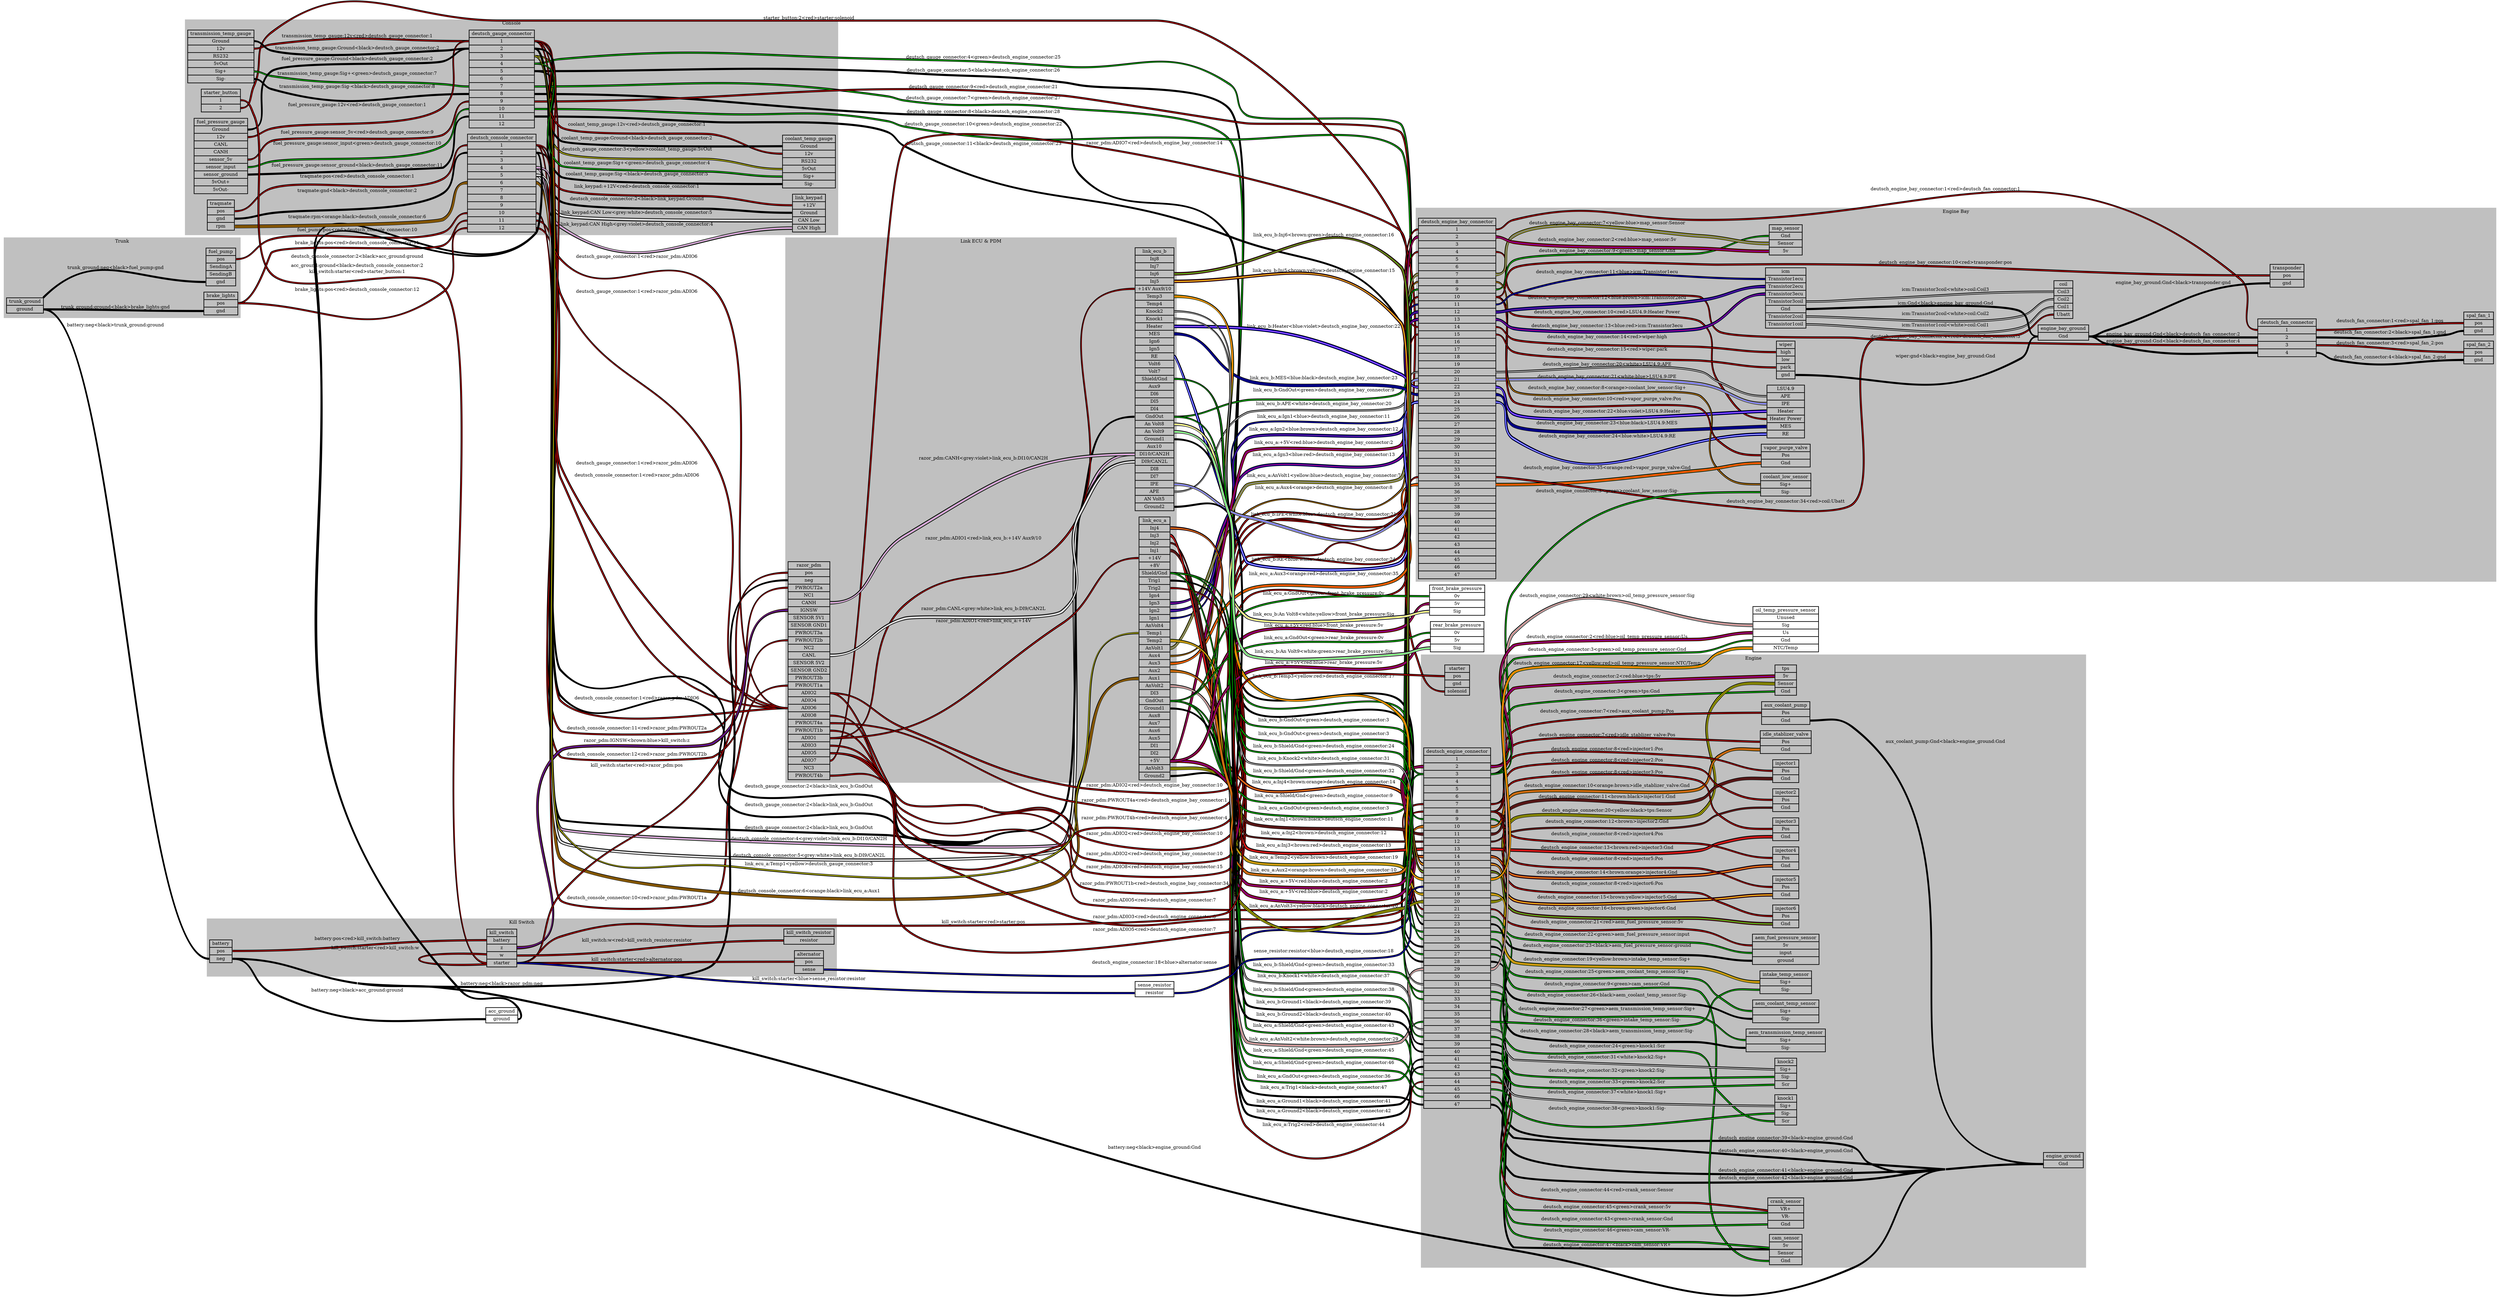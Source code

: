 graph "" {
	graph [bb="0,0,7650,3452.2",
		concentrate=true,
		rankdir=LR,
		ranksep=1.5
	];
	node [label="\N"];
	subgraph cluster_Console {
		graph [bb="563,484.34,2563,1141.3",
			color=grey,
			label=Console,
			lheight=0.21,
			lp="1563,1129.8",
			lwidth=0.79,
			style=filled
		];
		deutsch_console_connector	[height=4.1667,
			label="deutsch_console_connector | <1> 1 | <2> 2 | <3> 3 | <4> 4 | <5> 5 | <6> 6 | <7> 7 | <8> 8 | <9> 9 | <10> 10 | <11> 11 | <12> 12 ",
			pos="1533,960.34",
			rects="1428,1086.8,1638,1109.8 1428,1063.8,1638,1086.8 1428,1040.8,1638,1063.8 1428,1017.8,1638,1040.8 1428,994.84,1638,1017.8 1428,971.84,\
1638,994.84 1428,948.84,1638,971.84 1428,925.84,1638,948.84 1428,902.84,1638,925.84 1428,879.84,1638,902.84 1428,856.84,1638,879.84 \
1428,833.84,1638,856.84 1428,810.84,1638,833.84",
			shape=record,
			style=bold,
			width=2.9167];
		link_keypad	[height=1.6111,
			label="link_keypad | <+12V> +12V | <Ground> Ground | <CAN Low> CAN Low | <CAN High> CAN High ",
			pos="2474,1052.3",
			rects="2423.5,1086.8,2524.5,1109.8 2423.5,1063.8,2524.5,1086.8 2423.5,1040.8,2524.5,1063.8 2423.5,1017.8,2524.5,1040.8 2423.5,994.84,2524.5,\
1017.8",
			shape=record,
			style=bold,
			width=1.4028];
		deutsch_console_connector:2 -- link_keypad:Ground	[color="black:black:black",
			label="deutsch_console_connector:2<black>link_keypad:Ground",
			labeltooltip="deutsch_console_connector:2<black>link_keypad:Ground",
			lp="1947,1059.8",
			penwidth=2.5,
			pos="1639,1052.3 1987,1052.3 2074,1052.3 2422,1052.3"];
		link_keypad:"CAN Low" -- deutsch_console_connector:5	[color="black:grey:white:grey:black",
			label="link_keypad:CAN Low<grey:white>deutsch_console_connector:5",
			labeltooltip="link_keypad:CAN Low<grey:white>deutsch_console_connector:5",
			lp="1947,1032.8",
			penwidth=2.5,
			pos="2422,1029.3 2106.5,1029.3 2027.4,1019.6 1713,992.34 1680,989.47 1672.1,983.34 1639,983.34"];
		link_keypad:"+12V" -- deutsch_console_connector:1	[color="black:red:black",
			label="link_keypad:+12V<red>deutsch_console_connector:1",
			labeltooltip="link_keypad:+12V<red>deutsch_console_connector:1",
			lp="1947,1082.8",
			penwidth=2.5,
			pos="2422,1075.3 2074,1075.3 1987,1075.3 1639,1075.3"];
		link_keypad:"CAN High" -- deutsch_console_connector:4	[color="black:grey:violet:grey:black",
			label="link_keypad:CAN High<grey:violet>deutsch_console_connector:4",
			labeltooltip="link_keypad:CAN High<grey:violet>deutsch_console_connector:4",
			lp="1947,980.84",
			penwidth=2.5,
			pos="2422,1006.3 2338.4,1006.3 2317.5,999.1 2235,985.34 2210.7,981.3 2205.4,976.02 2181,973.34 2077.6,961.99 1814.7,951.69 1713,973.34 \
1677.8,980.84 1675,1006.3 1639,1006.3"];
		deutsch_gauge_connector	[height=4.1667,
			label="deutsch_gauge_connector | <1> 1 | <2> 2 | <3> 3 | <4> 4 | <5> 5 | <6> 6 | <7> 7 | <8> 8 | <9> 9 | <10> 10 | <11> 11 | <12> 12 ",
			pos="1533,642.34",
			rects="1433,768.84,1633,791.84 1433,745.84,1633,768.84 1433,722.84,1633,745.84 1433,699.84,1633,722.84 1433,676.84,1633,699.84 1433,653.84,\
1633,676.84 1433,630.84,1633,653.84 1433,607.84,1633,630.84 1433,584.84,1633,607.84 1433,561.84,1633,584.84 1433,538.84,1633,561.84 \
1433,515.84,1633,538.84 1433,492.84,1633,515.84",
			shape=record,
			style=bold,
			width=2.7778];
		coolant_temp_gauge	[height=2.25,
			label="coolant_temp_gauge | <Ground> Ground | <12v> 12v | <RS232> RS232 | <5vOut> 5vOut | <Sig+> Sig+ | <Sig-> Sig- ",
			pos="2474,895.34",
			rects="2393,952.84,2555,975.84 2393,929.84,2555,952.84 2393,906.84,2555,929.84 2393,883.84,2555,906.84 2393,860.84,2555,883.84 2393,837.84,\
2555,860.84 2393,814.84,2555,837.84",
			shape=record,
			style=bold,
			width=2.25];
		deutsch_gauge_connector:3 -- coolant_temp_gauge:"5vOut"	[color="black:yellow:black",
			label="deutsch_gauge_connector:3<yellow>coolant_temp_gauge:5vOut",
			labeltooltip="deutsch_gauge_connector:3<yellow>coolant_temp_gauge:5vOut",
			lp="1947,869.84",
			penwidth=2.5,
			pos="1634,711.34 1701.2,711.34 1655.1,806.11 1713,840.34 1717.1,842.74 2387.3,872.34 2392,872.34"];
		coolant_temp_gauge:"Sig-" -- deutsch_gauge_connector:5	[color="black:black:black",
			label="coolant_temp_gauge:Sig-<black>deutsch_gauge_connector:5",
			labeltooltip="coolant_temp_gauge:Sig-<black>deutsch_gauge_connector:5",
			lp="1947,794.84",
			penwidth=2.5,
			pos="2392,826.34 2321.3,826.34 2304.3,814.4 2235,800.34 2210.8,795.43 2205.1,792.66 2181,787.34 1973.8,741.62 1917.5,749.81 1713,693.34 \
1677.1,683.42 1671.3,665.34 1634,665.34"];
		coolant_temp_gauge:"12v" -- deutsch_gauge_connector:1	[color="black:red:black",
			label="coolant_temp_gauge:12v<red>deutsch_gauge_connector:1",
			labeltooltip="coolant_temp_gauge:12v<red>deutsch_gauge_connector:1",
			lp="1947,941.84",
			penwidth=2.5,
			pos="2392,918.34 2316.6,918.34 1776.6,956.89 1713,916.34 1646.5,873.93 1712.9,757.34 1634,757.34"];
		coolant_temp_gauge:Ground -- deutsch_gauge_connector:2	[color="black:black:black",
			label="coolant_temp_gauge:Ground<black>deutsch_gauge_connector:2",
			labeltooltip="coolant_temp_gauge:Ground<black>deutsch_gauge_connector:2",
			lp="1947,904.84",
			penwidth=2.5,
			pos="2392,941.34 2296.2,941.34 2276.1,909.1 2181,897.34 2129.4,890.95 1757.2,905.75 1713,878.34 1651,839.89 1707,734.34 1634,734.34"];
		coolant_temp_gauge:"Sig+" -- deutsch_gauge_connector:4	[color="black:green:black",
			label="coolant_temp_gauge:Sig+<green>deutsch_gauge_connector:4",
			labeltooltip="coolant_temp_gauge:Sig+<green>deutsch_gauge_connector:4",
			lp="1947,828.84",
			penwidth=2.5,
			pos="2392,849.34 2297.4,849.34 2275.2,829.49 2181,821.34 2129.2,816.86 1758.6,827.41 1713,802.34 1659,772.64 1695.6,688.34 1634,688.34"];
		starter_button	[height=0.97222,
			label="starter_button | <1> 1 | <2> 2 ",
			pos="672.5,776.34",
			rects="612.5,787.84,732.5,810.84 612.5,764.84,732.5,787.84 612.5,741.84,732.5,764.84",
			shape=record,
			style=bold,
			width=1.6667];
		traqmate	[height=1.2917,
			label="traqmate | <pos> pos | <gnd> gnd | <rpm> rpm ",
			pos="672.5,1056.3",
			rects="631,1079.3,714,1102.3 631,1056.3,714,1079.3 631,1033.3,714,1056.3 631,1010.3,714,1033.3",
			shape=record,
			style=bold,
			width=1.1528];
		traqmate:gnd -- deutsch_console_connector:2	[color="black:black:black",
			label="traqmate:gnd<black>deutsch_console_connector:2",
			labeltooltip="traqmate:gnd<black>deutsch_console_connector:2",
			lp="1090.5,1046.8",
			penwidth=2.5,
			pos="715.5,1044.3 765.55,1044.3 777.96,1040.5 828,1039.3 1061.3,1034.2 1120.5,1019.1 1353,1039.3 1386.3,1042.2 1393.6,1052.3 1427,1052.3"];
		traqmate:pos -- deutsch_console_connector:1	[color="black:red:black",
			label="traqmate:pos<red>deutsch_console_connector:1",
			labeltooltip="traqmate:pos<red>deutsch_console_connector:1",
			lp="1090.5,1081.8",
			penwidth=2.5,
			pos="715.5,1068.3 1031.7,1068.3 1110.8,1075.3 1427,1075.3"];
		traqmate:rpm -- deutsch_console_connector:6	[color="black:orange:black:orange:black",
			label="traqmate:rpm<orange:black>deutsch_console_connector:6",
			labeltooltip="traqmate:rpm<orange:black>deutsch_console_connector:6",
			lp="1090.5,1016.8",
			penwidth=2.5,
			pos="715.5,1021.3 765.78,1021.3 777.94,1014.1 828,1009.3 1093.9,984.28 1159.9,960.34 1427,960.34"];
		transmission_temp_gauge	[height=2.25,
			label="transmission_temp_gauge | <Ground> Ground | <12v> 12v | <RS232> RS232 | <5vOut> 5vOut | <Sig+> Sig+ | <Sig-> Sig- ",
			pos="672.5,910.34",
			rects="571,967.84,774,990.84 571,944.84,774,967.84 571,921.84,774,944.84 571,898.84,774,921.84 571,875.84,774,898.84 571,852.84,774,875.84 \
571,829.84,774,852.84",
			shape=record,
			style=bold,
			width=2.8194];
		transmission_temp_gauge:"Sig-" -- deutsch_gauge_connector:8	[color="black:black:black",
			label="transmission_temp_gauge:Sig-<black>deutsch_gauge_connector:8",
			labeltooltip="transmission_temp_gauge:Sig-<black>deutsch_gauge_connector:8",
			lp="1090.5,668.84",
			penwidth=2.5,
			pos="774,841.34 857.52,841.34 763.33,714.2 828,661.34 918.71,587.2 1237.2,631.03 1353,613.34 1388.5,607.92 1396.1,596.34 1432,596.34"];
		transmission_temp_gauge:"12v" -- deutsch_gauge_connector:1	[color="black:red:black",
			label="transmission_temp_gauge:12v<red>deutsch_gauge_connector:1",
			labeltooltip="transmission_temp_gauge:12v<red>deutsch_gauge_connector:1",
			lp="1090.5,903.84",
			penwidth=2.5,
			pos="774,933.34 803.09,933.34 800.83,906.74 828,896.34 1047.8,812.18 1138.9,924.99 1353,827.34 1395.7,807.87 1385.1,757.34 1432,757.34"];
		transmission_temp_gauge:Ground -- deutsch_gauge_connector:2	[color="black:black:black",
			label="transmission_temp_gauge:Ground<black>deutsch_gauge_connector:2",
			labeltooltip="transmission_temp_gauge:Ground<black>deutsch_gauge_connector:2",
			lp="1090.5,948.84",
			penwidth=2.5,
			pos="774,956.34 798.91,956.34 803.43,945.41 828,941.34 885.64,931.8 1304.9,944.53 1353,911.34 1423.9,862.41 1345.9,734.34 1432,734.34"];
		transmission_temp_gauge:"Sig+" -- deutsch_gauge_connector:7	[color="black:green:black",
			label="transmission_temp_gauge:Sig+<green>deutsch_gauge_connector:7",
			labeltooltip="transmission_temp_gauge:Sig+<green>deutsch_gauge_connector:7",
			lp="1090.5,815.84",
			penwidth=2.5,
			pos="774,864.34 808.58,864.34 796.47,822.52 828,808.34 881.25,784.39 1304.3,818.6 1353,786.34 1421.4,740.97 1349.9,619.34 1432,619.34"];
		fuel_pressure_gauge	[height=3.2083,
			label="fuel_pressure_gauge | <Ground> Ground | <12v> 12v | <CANL> CANL | <CANH> CANH | <sensor_5v> sensor_5v | <sensor_input> sensor_input | <\
sensor_ground> sensor_ground | <5vOut+> 5vOut+ | <5vOut-> 5vOut- ",
			pos="672.5,607.34",
			rects="590.5,699.34,754.5,722.34 590.5,676.34,754.5,699.34 590.5,653.34,754.5,676.34 590.5,630.34,754.5,653.34 590.5,607.34,754.5,630.34 \
590.5,584.34,754.5,607.34 590.5,561.34,754.5,584.34 590.5,538.34,754.5,561.34 590.5,515.34,754.5,538.34 590.5,492.34,754.5,515.34",
			shape=record,
			style=bold,
			width=2.2778];
		fuel_pressure_gauge:sensor_input -- deutsch_gauge_connector:10	[color="black:green:black",
			label="fuel_pressure_gauge:sensor_input<green>deutsch_gauge_connector:10",
			labeltooltip="fuel_pressure_gauge:sensor_input<green>deutsch_gauge_connector:10",
			lp="1090.5,569.84",
			penwidth=2.5,
			pos="755.5,572.34 788.03,572.34 795.57,564.89 828,562.34 1095.7,541.29 1163.5,550.34 1432,550.34"];
		fuel_pressure_gauge:"12v" -- deutsch_gauge_connector:1	[color="black:red:black",
			label="fuel_pressure_gauge:12v<red>deutsch_gauge_connector:1",
			labeltooltip="fuel_pressure_gauge:12v<red>deutsch_gauge_connector:1",
			lp="1090.5,776.84",
			penwidth=2.5,
			pos="755.5,665.34 794.64,665.34 791.05,702.41 828,715.34 1082,804.21 1162.9,757.34 1432,757.34"];
		fuel_pressure_gauge:Ground -- deutsch_gauge_connector:2	[color="black:black:black",
			label="fuel_pressure_gauge:Ground<black>deutsch_gauge_connector:2",
			labeltooltip="fuel_pressure_gauge:Ground<black>deutsch_gauge_connector:2",
			lp="1090.5,703.84",
			penwidth=2.5,
			pos="755.5,688.34 888.29,688.34 1223.7,665.96 1353,696.34 1390.9,705.26 1393,734.34 1432,734.34"];
		fuel_pressure_gauge:sensor_5v -- deutsch_gauge_connector:9	[color="black:red:black",
			label="fuel_pressure_gauge:sensor_5v<red>deutsch_gauge_connector:9",
			labeltooltip="fuel_pressure_gauge:sensor_5v<red>deutsch_gauge_connector:9",
			lp="1090.5,601.84",
			penwidth=2.5,
			pos="755.5,595.34 1021.2,595.34 1087.5,588.06 1353,577.34 1388.1,575.92 1396.8,573.34 1432,573.34"];
		fuel_pressure_gauge:sensor_ground -- deutsch_gauge_connector:11	[color="black:black:black",
			label="fuel_pressure_gauge:sensor_ground<black>deutsch_gauge_connector:11",
			labeltooltip="fuel_pressure_gauge:sensor_ground<black>deutsch_gauge_connector:11",
			lp="1090.5,536.84",
			penwidth=2.5,
			pos="755.5,549.34 788.93,549.34 794.88,533.88 828,529.34 1094,492.88 1163.6,527.34 1432,527.34"];
	}
	subgraph "cluster_Engine Bay" {
		graph [bb="4333,267.34,7642,1412.3",
			color=grey,
			label="Engine Bay",
			lheight=0.21,
			lp="5987.5,1400.8",
			lwidth=1.14,
			style=filled
		];
		deutsch_engine_bay_connector	[height=15.347,
			label="deutsch_engine_bay_connector | <1> 1 | <2> 2 | <3> 3 | <4> 4 | <5> 5 | <6> 6 | <7> 7 | <8> 8 | <9> 9 | <10> 10 | <11> 11 | <12> \
12 | <13> 13 | <14> 14 | <15> 15 | <16> 16 | <17> 17 | <18> 18 | <19> 19 | <20> 20 | <21> 21 | <22> 22 | <23> 23 | <24> 24 | <25> \
25 | <26> 26 | <27> 27 | <28> 28 | <29> 29 | <30> 30 | <31> 31 | <32> 32 | <33> 33 | <34> 34 | <35> 35 | <36> 36 | <37> 37 | <38> \
38 | <39> 39 | <40> 40 | <41> 41 | <42> 42 | <43> 43 | <44> 44 | <45> 45 | <46> 46 | <47> 47 ",
			pos="4459.5,828.34",
			rects="4341,1357.3,4578,1380.3 4341,1334.3,4578,1357.3 4341,1311.3,4578,1334.3 4341,1288.3,4578,1311.3 4341,1265.3,4578,1288.3 4341,1242.3,\
4578,1265.3 4341,1219.3,4578,1242.3 4341,1196.3,4578,1219.3 4341,1173.3,4578,1196.3 4341,1150.3,4578,1173.3 4341,1127.3,4578,1150.3 \
4341,1104.3,4578,1127.3 4341,1081.3,4578,1104.3 4341,1058.3,4578,1081.3 4341,1035.3,4578,1058.3 4341,1012.3,4578,1035.3 4341,989.34,\
4578,1012.3 4341,966.34,4578,989.34 4341,943.34,4578,966.34 4341,920.34,4578,943.34 4341,897.34,4578,920.34 4341,874.34,4578,897.34 \
4341,851.34,4578,874.34 4341,828.34,4578,851.34 4341,805.34,4578,828.34 4341,782.34,4578,805.34 4341,759.34,4578,782.34 4341,736.34,\
4578,759.34 4341,713.34,4578,736.34 4341,690.34,4578,713.34 4341,667.34,4578,690.34 4341,644.34,4578,667.34 4341,621.34,4578,644.34 \
4341,598.34,4578,621.34 4341,575.34,4578,598.34 4341,552.34,4578,575.34 4341,529.34,4578,552.34 4341,506.34,4578,529.34 4341,483.34,\
4578,506.34 4341,460.34,4578,483.34 4341,437.34,4578,460.34 4341,414.34,4578,437.34 4341,391.34,4578,414.34 4341,368.34,4578,391.34 \
4341,345.34,4578,368.34 4341,322.34,4578,345.34 4341,299.34,4578,322.34 4341,276.34,4578,299.34",
			shape=record,
			style=bold,
			width=3.2917];
		deutsch_fan_connector	[height=1.6111,
			label="deutsch_fan_connector | <1> 1 | <2> 2 | <3> 3 | <4> 4 ",
			pos="7001.5,1022.3",
			rects="6912,1056.8,7091,1079.8 6912,1033.8,7091,1056.8 6912,1010.8,7091,1033.8 6912,987.84,7091,1010.8 6912,964.84,7091,987.84",
			shape=record,
			style=bold,
			width=2.4861];
		deutsch_engine_bay_connector:4 -- deutsch_fan_connector:3	[color="black:red:black",
			label="deutsch_engine_bay_connector:4<red>deutsch_fan_connector:3",
			labeltooltip="deutsch_engine_bay_connector:4<red>deutsch_fan_connector:3",
			lp="5955.5,1262.8",
			penwidth=2.5,
			pos="4578,1277.3 4602.4,1277.3 4607.7,1269.6 4632,1267.3 5092.2,1224 5210.8,1293.2 5672,1262.3 5696.1,1260.7 5702,1258.2 5726,1255.3 \
5929.7,1231.5 5985.2,1253.8 6185,1207.3 6281.4,1184.9 6304,1171.6 6394,1130.3 6419,1118.9 6421.9,1108.9 6448,1100.3 6622.6,1043.1 \
6691.2,1125.2 6858,1048.3 6887.4,1034.8 6879.6,999.34 6912,999.34"];
		deutsch_engine_bay_connector:1 -- deutsch_fan_connector:1	[color="black:red:black",
			label="deutsch_engine_bay_connector:1<red>deutsch_fan_connector:1",
			labeltooltip="deutsch_engine_bay_connector:1<red>deutsch_fan_connector:1",
			lp="5955.5,1285.8",
			penwidth=2.5,
			pos="4578,1346.3 4857.1,1346.3 4940.3,1425.9 5206,1340.3 5233.9,1331.3 5232.2,1311.7 5260,1302.3 5357.5,1269.6 6082.9,1282.3 6185,1270.3 \
6488,1234.9 6608.7,1311.1 6858,1135.3 6896.1,1108.5 6865.4,1045.3 6912,1045.3"];
		map_sensor	[height=1.2917,
			label="map_sensor | <Gnd> Gnd | <Sensor> Sensor | <5v> 5v ",
			pos="5466,1206.3",
			rects="5415.5,1229.3,5516.5,1252.3 5415.5,1206.3,5516.5,1229.3 5415.5,1183.3,5516.5,1206.3 5415.5,1160.3,5516.5,1183.3",
			shape=record,
			style=bold,
			width=1.4028];
		deutsch_engine_bay_connector:9 -- map_sensor:Gnd	[color="black:green:black",
			label="deutsch_engine_bay_connector:9<green>map_sensor:Gnd",
			labeltooltip="deutsch_engine_bay_connector:9<green>map_sensor:Gnd",
			lp="4919,1239.8",
			penwidth=2.5,
			pos="4578,1162.3 4608.1,1162.3 4603.5,1193.5 4632,1203.3 4796.2,1260.4 5240.2,1218.3 5414,1218.3"];
		deutsch_engine_bay_connector:7 -- map_sensor:Sensor	[color="black:yellow:blue:yellow:black",
			label="deutsch_engine_bay_connector:7<yellow:blue>map_sensor:Sensor",
			labeltooltip="deutsch_engine_bay_connector:7<yellow:blue>map_sensor:Sensor",
			lp="4919,1191.8",
			penwidth=2.5,
			pos="4578,1208.3 4604.3,1208.3 4606.3,1189.8 4632,1184.3 4881.6,1131.4 4951,1178.2 5206,1184.3 5298.5,1186.6 5321.4,1194.3 5414,1194.3"];
		deutsch_engine_bay_connector:2 -- map_sensor:"5v"	[color="black:red:blue:red:black",
			label="deutsch_engine_bay_connector:2<red:blue>map_sensor:5v",
			labeltooltip="deutsch_engine_bay_connector:2<red:blue>map_sensor:5v",
			lp="4919,1329.8",
			penwidth=2.5,
			pos="4578,1323.3 4647.8,1323.3 5139.3,1322.8 5206,1302.3 5310.4,1270.3 5304.7,1171.3 5414,1171.3"];
		"LSU4.9"	[height=2.25,
			label="LSU4.9 | <APE> APE | <IPE> IPE | <Heater> Heater | <Heater Power> Heater Power | <MES> MES | <RE> RE ",
			pos="5466,703.34",
			rects="5408.5,760.84,5523.5,783.84 5408.5,737.84,5523.5,760.84 5408.5,714.84,5523.5,737.84 5408.5,691.84,5523.5,714.84 5408.5,668.84,5523.5,\
691.84 5408.5,645.84,5523.5,668.84 5408.5,622.84,5523.5,645.84",
			shape=record,
			style=bold,
			width=1.5972];
		deutsch_engine_bay_connector:10 -- "LSU4.9":"Heater Power"	[color="black:red:black",
			label="deutsch_engine_bay_connector:10<red>LSU4.9:Heater Power",
			labeltooltip="deutsch_engine_bay_connector:10<red>LSU4.9:Heater Power",
			lp="4919,1133.8",
			penwidth=2.5,
			pos="4578,1139.3 4602.7,1139.3 4607.5,1129.7 4632,1126.3 4663.6,1121.9 5182,1124.4 5206,1103.3 5311.2,1011.2 5187.6,913.01 5260,793.34 \
5302.6,722.83 5324.6,680.34 5407,680.34"];
		deutsch_engine_bay_connector:20 -- "LSU4.9":APE	[color="black:white:black",
			label="deutsch_engine_bay_connector:20<white>LSU4.9:APE",
			labeltooltip="deutsch_engine_bay_connector:20<white>LSU4.9:APE",
			lp="4919,899.84",
			penwidth=2.5,
			pos="4578,909.34 4603.2,909.34 4607.2,896.57 4632,892.34 4694.9,881.6 5150.2,904.22 5206,873.34 5243.5,852.58 5225.4,818.75 5260,793.34 \
5314.9,752.95 5338.8,749.34 5407,749.34"];
		deutsch_engine_bay_connector:21 -- "LSU4.9":IPE	[color="black:white:blue:white:black",
			label="deutsch_engine_bay_connector:21<white:blue>LSU4.9:IPE",
			labeltooltip="deutsch_engine_bay_connector:21<white:blue>LSU4.9:IPE",
			lp="4919,861.84",
			penwidth=2.5,
			pos="4578,886.34 4605.9,886.34 4605.2,862.25 4632,854.34 4754.4,818.14 5085.1,872.3 5206,831.34 5233.8,821.92 5234.5,807.93 5260,793.34 \
5322.3,757.64 5335.2,726.34 5407,726.34"];
		deutsch_engine_bay_connector:22 -- "LSU4.9":Heater	[color="black:blue:violet:blue:black",
			label="deutsch_engine_bay_connector:22<blue:violet>LSU4.9:Heater",
			labeltooltip="deutsch_engine_bay_connector:22<blue:violet>LSU4.9:Heater",
			lp="4919,819.84",
			penwidth=2.5,
			pos="4578,863.34 4611,863.34 4601.6,825.28 4632,812.34 4749.5,762.28 5081.3,811.7 5206,784.34 5300.1,763.71 5310.7,703.34 5407,703.34"];
		deutsch_engine_bay_connector:23 -- "LSU4.9":MES	[color="black:blue:black:blue:black",
			label="deutsch_engine_bay_connector:23<blue:black>LSU4.9:MES",
			labeltooltip="deutsch_engine_bay_connector:23<blue:black>LSU4.9:MES",
			lp="4919,735.84",
			penwidth=2.5,
			pos="4578,840.34 4633.3,840.34 4586.6,759.84 4632,728.34 4703.1,679.06 5320.5,657.34 5407,657.34"];
		deutsch_engine_bay_connector:24 -- "LSU4.9":RE	[color="black:blue:white:blue:black",
			label="deutsch_engine_bay_connector:24<blue:white>LSU4.9:RE",
			labeltooltip="deutsch_engine_bay_connector:24<blue:white>LSU4.9:RE",
			lp="4919,651.84",
			penwidth=2.5,
			pos="4578,816.34 4658.1,816.34 4567.7,692.17 4632,644.34 4908.4,438.69 5062.5,634.34 5407,634.34"];
		coolant_low_sensor	[height=0.97222,
			label="coolant_low_sensor | <Sig+> Sig+ | <Sig-> Sig- ",
			pos="5466,1346.3",
			rects="5389,1357.8,5543,1380.8 5389,1334.8,5543,1357.8 5389,1311.8,5543,1334.8",
			shape=record,
			style=bold,
			width=2.1389];
		deutsch_engine_bay_connector:8 -- coolant_low_sensor:"Sig+"	[color="black:orange:black",
			label="deutsch_engine_bay_connector:8<orange>coolant_low_sensor:Sig+",
			labeltooltip="deutsch_engine_bay_connector:8<orange>coolant_low_sensor:Sig+",
			lp="4919,1290.8",
			penwidth=2.5,
			pos="4578,1185.3 4620.5,1185.3 4594.7,1243.9 4632,1264.3 4687.9,1295.1 5143.3,1271.7 5206,1283.3 5290.2,1298.9 5302.4,1346.3 5388,1346.3"];
		vapor_purge_valve	[height=0.97222,
			label="vapor_purge_valve | <Pos> Pos | <Gnd> Gnd ",
			pos="5466,569.34",
			rects="5391,580.84,5541,603.84 5391,557.84,5541,580.84 5391,534.84,5541,557.84",
			shape=record,
			style=bold,
			width=2.0833];
		deutsch_engine_bay_connector:35 -- vapor_purge_valve:Gnd	[color="black:orange:red:orange:black",
			label="deutsch_engine_bay_connector:35<orange:red>vapor_purge_valve:Gnd",
			labeltooltip="deutsch_engine_bay_connector:35<orange:red>vapor_purge_valve:Gnd",
			lp="4919,537.84",
			penwidth=2.5,
			pos="4578,563.34 4606.1,563.34 4604.9,537.96 4632,530.34 4877.6,461.24 4951.1,519.28 5206,530.34 5288,533.9 5307.9,546.34 5390,546.34"];
		deutsch_engine_bay_connector:10 -- vapor_purge_valve:Pos	[color="black:red:black",
			label="deutsch_engine_bay_connector:10<red>vapor_purge_valve:Pos",
			labeltooltip="deutsch_engine_bay_connector:10<red>vapor_purge_valve:Pos",
			lp="4919,772.84",
			penwidth=2.5,
			pos="4578,1139.3 4662,1139.3 4569.6,821.52 4632,765.34 4679.4,722.64 5153.6,779.78 5206,743.34 5257.4,707.62 5214.3,656.07 5260,613.34 \
5304.6,571.68 5329,569.34 5390,569.34"];
		transponder	[height=0.97222,
			label="transponder | <pos> pos | <gnd> gnd ",
			pos="7001.5,1141.3",
			rects="6949.5,1152.8,7053.5,1175.8 6949.5,1129.8,7053.5,1152.8 6949.5,1106.8,7053.5,1129.8",
			shape=record,
			style=bold,
			width=1.4444];
		deutsch_engine_bay_connector:10 -- transponder:pos	[color="black:red:black",
			label="deutsch_engine_bay_connector:10<red>transponder:pos",
			labeltooltip="deutsch_engine_bay_connector:10<red>transponder:pos",
			lp="5955.5,1155.8",
			penwidth=2.5,
			pos="4578,1139.3 4602,1139.3 4608,1140.9 4632,1141.3 5661.4,1160.4 5918.9,1141.3 6948.5,1141.3"];
		icm	[height=2.5694,
			label="icm | <Transistor1ecu> Transistor1ecu | <Transistor2ecu> Transistor2ecu | <Transistor3ecu> Transistor3ecu | <Transistor3coil> Transistor3coil | <\
Gnd> Gnd | <Transistor2coil> Transistor2coil | <Transistor1coil> Transistor1coil ",
			pos="5466,1029.3",
			rects="5404,1098.3,5528,1121.3 5404,1075.3,5528,1098.3 5404,1052.3,5528,1075.3 5404,1029.3,5528,1052.3 5404,1006.3,5528,1029.3 5404,983.34,\
5528,1006.3 5404,960.34,5528,983.34 5404,937.34,5528,960.34",
			shape=record,
			style=bold,
			width=1.7222];
		deutsch_engine_bay_connector:13 -- icm:Transistor3ecu	[color="black:blue:red:blue:black",
			label="deutsch_engine_bay_connector:13<blue:red>icm:Transistor3ecu",
			labeltooltip="deutsch_engine_bay_connector:13<blue:red>icm:Transistor3ecu",
			lp="4919,1019.8",
			penwidth=2.5,
			pos="4578,1070.3 4613.2,1070.3 4599.7,1026.4 4632,1012.3 4690.5,986.89 5142.4,1007.7 5206,1012.3 5294.3,1018.8 5314.5,1041.3 5403,1041.3"];
		deutsch_engine_bay_connector:11 -- icm:Transistor1ecu	[color="black:blue:black",
			label="deutsch_engine_bay_connector:11<blue>icm:Transistor1ecu",
			labeltooltip="deutsch_engine_bay_connector:11<blue>icm:Transistor1ecu",
			lp="4919,1091.8",
			penwidth=2.5,
			pos="4578,1116.3 4605.9,1116.3 4605.1,1091.7 4632,1084.3 4755,1050.6 5078.4,1083.4 5206,1084.3 5293.6,1085 5315.4,1087.3 5403,1087.3"];
		deutsch_engine_bay_connector:12 -- icm:Transistor2ecu	[color="black:blue:brown:blue:black",
			label="deutsch_engine_bay_connector:12<blue:brown>icm:Transistor2ecu",
			labeltooltip="deutsch_engine_bay_connector:12<blue:brown>icm:Transistor2ecu",
			lp="4919,1056.8",
			penwidth=2.5,
			pos="4578,1093.3 4609,1093.3 4602.8,1059.7 4632,1049.3 4752.2,1006.6 5078.5,1044.5 5206,1049.3 5293.7,1052.7 5315.2,1064.3 5403,1064.3"];
		coil	[height=1.6111,
			label="coil | <Coil3> Coil3 | <Coil2> Coil2 | <Coil1> Coil1 | <Ubatt> Ubatt ",
			pos="6316.5,1063.3",
			rects="6287.5,1097.8,6345.5,1120.8 6287.5,1074.8,6345.5,1097.8 6287.5,1051.8,6345.5,1074.8 6287.5,1028.8,6345.5,1051.8 6287.5,1005.8,6345.5,\
1028.8",
			shape=record,
			style=bold,
			width=0.80556];
		deutsch_engine_bay_connector:34 -- coil:Ubatt	[color="black:red:black",
			label="deutsch_engine_bay_connector:34<red>coil:Ubatt",
			labeltooltip="deutsch_engine_bay_connector:34<red>coil:Ubatt",
			lp="5466,517.84",
			penwidth=2.5,
			pos="4578,586.34 4608.1,586.34 4603.7,555.74 4632,545.34 4763.2,497.08 5120.3,514.23 5260,510.34 5443,505.24 5498.3,452.41 5672,510.34 \
5942.4,600.53 5999.4,678.97 6185,895.34 6230.9,948.88 6216,1017.3 6286.5,1017.3"];
		wiper	[height=1.6111,
			label="wiper | <high> high | <low> low | <park> park | <gnd> gnd ",
			pos="5466,860.34",
			rects="5437.5,894.84,5494.5,917.84 5437.5,871.84,5494.5,894.84 5437.5,848.84,5494.5,871.84 5437.5,825.84,5494.5,848.84 5437.5,802.84,5494.5,\
825.84",
			shape=record,
			style=bold,
			width=0.79167];
		deutsch_engine_bay_connector:15 -- wiper:park	[color="black:red:black",
			label="deutsch_engine_bay_connector:15<red>wiper:park",
			labeltooltip="deutsch_engine_bay_connector:15<red>wiper:park",
			lp="4919,942.84",
			penwidth=2.5,
			pos="4578,1024.3 4624.3,1024.3 4592.2,958.87 4632,935.34 4687,902.87 5143.2,922.55 5206,911.34 5311.7,892.48 5328.6,837.34 5436,837.34"];
		deutsch_engine_bay_connector:14 -- wiper:high	[color="black:red:black",
			label="deutsch_engine_bay_connector:14<red>wiper:high",
			labeltooltip="deutsch_engine_bay_connector:14<red>wiper:high",
			lp="4919,981.84",
			penwidth=2.5,
			pos="4578,1047.3 4618.4,1047.3 4596.4,993.26 4632,974.34 4688.4,944.42 5143.6,963.92 5206,950.34 5231.3,944.83 5235.4,936.46 5260,928.34 \
5336.7,903.05 5355.3,883.34 5436,883.34"];
		spal_fan_1	[height=0.97222,
			label="spal_fan_1 | <pos> pos | <gnd> gnd ",
			pos="7588.5,1067.3",
			rects="7543,1078.8,7634,1101.8 7543,1055.8,7634,1078.8 7543,1032.8,7634,1055.8",
			shape=record,
			style=bold,
			width=1.2639];
		deutsch_fan_connector:2 -- spal_fan_1:gnd	[color="black:black:black",
			label="deutsch_fan_connector:2<black>spal_fan_1:gnd",
			labeltooltip="deutsch_fan_connector:2<black>spal_fan_1:gnd",
			lp="7317,1038.8",
			penwidth=2.5,
			pos="7091,1022.3 7267.9,1022.3 7313.5,1008.5 7489,1031.3 7513.5,1034.5 7518.3,1044.3 7543,1044.3"];
		deutsch_fan_connector:1 -- spal_fan_1:pos	[color="black:red:black",
			label="deutsch_fan_connector:1<red>spal_fan_1:pos",
			labeltooltip="deutsch_fan_connector:1<red>spal_fan_1:pos",
			lp="7317,1072.8",
			penwidth=2.5,
			pos="7091,1045.3 7191.6,1045.3 7442.4,1067.3 7543,1067.3"];
		spal_fan_2	[height=0.97222,
			label="spal_fan_2 | <pos> pos | <gnd> gnd ",
			pos="7588.5,978.34",
			rects="7543,989.84,7634,1012.8 7543,966.84,7634,989.84 7543,943.84,7634,966.84",
			shape=record,
			style=bold,
			width=1.2639];
		deutsch_fan_connector:4 -- spal_fan_2:gnd	[color="black:black:black",
			label="deutsch_fan_connector:4<black>spal_fan_2:gnd",
			labeltooltip="deutsch_fan_connector:4<black>spal_fan_2:gnd",
			lp="7317,962.84",
			penwidth=2.5,
			pos="7091,976.34 7116.8,976.34 7119.7,960.09 7145,955.34 7318.9,922.72 7366.1,955.34 7543,955.34"];
		deutsch_fan_connector:3 -- spal_fan_2:pos	[color="black:red:black",
			label="deutsch_fan_connector:3<red>spal_fan_2:pos",
			labeltooltip="deutsch_fan_connector:3<red>spal_fan_2:pos",
			lp="7317,1000.8",
			penwidth=2.5,
			pos="7091,999.34 7115.1,999.34 7120.9,995.13 7145,993.34 7321.5,980.22 7366,978.34 7543,978.34"];
		icm:Transistor2coil -- coil:Coil2	[color="black:white:black",
			label="icm:Transistor2coil<white>coil:Coil2",
			labeltooltip="icm:Transistor2coil<white>coil:Coil2",
			lp="5955.5,986.84",
			penwidth=2.5,
			pos="5529,971.34 5601.9,971.34 6116.6,954.22 6185,979.34 6240,999.52 6227.9,1063.3 6286.5,1063.3"];
		icm:Transistor1coil -- coil:Coil1	[color="black:white:black",
			label="icm:Transistor1coil<white>coil:Coil1",
			labeltooltip="icm:Transistor1coil<white>coil:Coil1",
			lp="5955.5,953.84",
			penwidth=2.5,
			pos="5529,948.34 5820.6,948.34 5913.5,839.95 6185,946.34 6242.2,968.78 6225,1040.3 6286.5,1040.3"];
		icm:Transistor3coil -- coil:Coil3	[color="black:white:black",
			label="icm:Transistor3coil<white>coil:Coil3",
			labeltooltip="icm:Transistor3coil<white>coil:Coil3",
			lp="5955.5,1090.8",
			penwidth=2.5,
			pos="5529,1017.3 5616.9,1017.3 5638.4,1027.4 5726,1035.3 5975.1,1058.1 6036.4,1086.3 6286.5,1086.3"];
		engine_bay_ground	[height=0.65278,
			label="engine_bay_ground | <Gnd> Gnd ",
			pos="6316.5,963.34",
			rects="6239,963.34,6394,986.34 6239,940.34,6394,963.34",
			shape=record,
			style=bold,
			width=2.1528];
		icm:Gnd -- engine_bay_ground:Gnd	[color="black:black:black",
			label="icm:Gnd<black>engine_bay_ground:Gnd",
			labeltooltip="icm:Gnd<black>engine_bay_ground:Gnd",
			lp="5955.5,1022.8",
			penwidth=2.5,
			pos="5529,994.34 5674.8,994.34 6047.4,1042.4 6185,994.34 6214,984.22 6208.3,951.34 6239,951.34"];
		wiper:gnd -- engine_bay_ground:Gnd	[color="black:black:black",
			label="wiper:gnd<black>engine_bay_ground:Gnd",
			labeltooltip="wiper:gnd<black>engine_bay_ground:Gnd",
			lp="5955.5,887.84",
			penwidth=2.5,
			pos="5496,814.34 5803.6,814.34 5916.2,730.69 6185,880.34 6219.6,899.63 6199.4,951.34 6239,951.34"];
		engine_bay_ground:Gnd -- deutsch_fan_connector:2	[color="black:black:black",
			label="engine_bay_ground:Gnd<black>deutsch_fan_connector:2",
			labeltooltip="engine_bay_ground:Gnd<black>deutsch_fan_connector:2",
			lp="6653,1036.8",
			penwidth=2.5,
			pos="6394,951.34 6422.8,951.34 6420.7,977.95 6448,987.34 6643.5,1054.7 6705.2,1022.3 6912,1022.3"];
		engine_bay_ground:Gnd -- deutsch_fan_connector:4	[color="black:black:black",
			label="engine_bay_ground:Gnd<black>deutsch_fan_connector:4",
			labeltooltip="engine_bay_ground:Gnd<black>deutsch_fan_connector:4",
			lp="6653,975.84",
			penwidth=2.5,
			pos="6394,951.34 6600.4,951.34 6652.5,949.41 6858,968.34 6882.2,970.57 6887.7,976.34 6912,976.34"];
		engine_bay_ground:Gnd -- transponder:gnd	[color="black:black:black",
			label="engine_bay_ground:Gnd<black>transponder:gnd",
			labeltooltip="engine_bay_ground:Gnd<black>transponder:gnd",
			lp="6653,1123.8",
			penwidth=2.5,
			pos="6394,951.34 6443.3,951.34 6407.3,1020.4 6448,1048.3 6540.6,1111.8 6836.2,1118.3 6948.5,1118.3"];
	}
	subgraph cluster_Engine {
		graph [bb="4349,1570.3,6385.5,3430.3",
			color=grey,
			label=Engine,
			lheight=0.21,
			lp="5367.2,3418.8",
			lwidth=0.71,
			style=filled
		];
		deutsch_engine_connector	[height=15.347,
			label="deutsch_engine_connector | <1> 1 | <2> 2 | <3> 3 | <4> 4 | <5> 5 | <6> 6 | <7> 7 | <8> 8 | <9> 9 | <10> 10 | <11> 11 | <12> 12 | <\
13> 13 | <14> 14 | <15> 15 | <16> 16 | <17> 17 | <18> 18 | <19> 19 | <20> 20 | <21> 21 | <22> 22 | <23> 23 | <24> 24 | <25> 25 | <\
26> 26 | <27> 27 | <28> 28 | <29> 29 | <30> 30 | <31> 31 | <32> 32 | <33> 33 | <34> 34 | <35> 35 | <36> 36 | <37> 37 | <38> 38 | <\
39> 39 | <40> 40 | <41> 41 | <42> 42 | <43> 43 | <44> 44 | <45> 45 | <46> 46 | <47> 47 ",
			pos="4459.5,2374.3",
			rects="4357,2903.3,4562,2926.3 4357,2880.3,4562,2903.3 4357,2857.3,4562,2880.3 4357,2834.3,4562,2857.3 4357,2811.3,4562,2834.3 4357,2788.3,\
4562,2811.3 4357,2765.3,4562,2788.3 4357,2742.3,4562,2765.3 4357,2719.3,4562,2742.3 4357,2696.3,4562,2719.3 4357,2673.3,4562,2696.3 \
4357,2650.3,4562,2673.3 4357,2627.3,4562,2650.3 4357,2604.3,4562,2627.3 4357,2581.3,4562,2604.3 4357,2558.3,4562,2581.3 4357,2535.3,\
4562,2558.3 4357,2512.3,4562,2535.3 4357,2489.3,4562,2512.3 4357,2466.3,4562,2489.3 4357,2443.3,4562,2466.3 4357,2420.3,4562,2443.3 \
4357,2397.3,4562,2420.3 4357,2374.3,4562,2397.3 4357,2351.3,4562,2374.3 4357,2328.3,4562,2351.3 4357,2305.3,4562,2328.3 4357,2282.3,\
4562,2305.3 4357,2259.3,4562,2282.3 4357,2236.3,4562,2259.3 4357,2213.3,4562,2236.3 4357,2190.3,4562,2213.3 4357,2167.3,4562,2190.3 \
4357,2144.3,4562,2167.3 4357,2121.3,4562,2144.3 4357,2098.3,4562,2121.3 4357,2075.3,4562,2098.3 4357,2052.3,4562,2075.3 4357,2029.3,\
4562,2052.3 4357,2006.3,4562,2029.3 4357,1983.3,4562,2006.3 4357,1960.3,4562,1983.3 4357,1937.3,4562,1960.3 4357,1914.3,4562,1937.3 \
4357,1891.3,4562,1914.3 4357,1868.3,4562,1891.3 4357,1845.3,4562,1868.3 4357,1822.3,4562,1845.3",
			shape=record,
			style=bold,
			width=2.8472];
		engine_ground	[height=0.65278,
			label="engine_ground | <Gnd> Gnd ",
			pos="6316.5,1932.3",
			rects="6255.5,1932.3,6377.5,1955.3 6255.5,1909.3,6377.5,1932.3",
			shape=record,
			style=bold,
			width=1.6944];
		deutsch_engine_connector:40 -- engine_ground:Gnd	[color="black:black:black",
			label="deutsch_engine_connector:40<black>engine_ground:Gnd",
			labeltooltip="deutsch_engine_connector:40<black>engine_ground:Gnd",
			lp="5466,1921.8",
			penwidth=2.5,
			pos="4563.5,1994.3 4596.4,1994.3 4599.9,1973.5 4632,1966.3 4919,1902.3 5660.7,1907.8 5954.5,1920.3"];
		deutsch_engine_connector:41 -- engine_ground:Gnd	[color="black:black:black",
			label="deutsch_engine_connector:41<black>engine_ground:Gnd",
			labeltooltip="deutsch_engine_connector:41<black>engine_ground:Gnd",
			lp="5466,1900.8",
			penwidth=2.5,
			pos="4563.5,1971.3 4603.7,1971.3 4594.5,1926.9 4632,1912.3 5062.9,1744.9 5210.2,1871.3 5672,1893.3 5798,1899.3 5828.5,1914.8 5954.5,1920.3"];
		deutsch_engine_connector:42 -- engine_ground:Gnd	[color="black:black:black",
			label="deutsch_engine_connector:42<black>engine_ground:Gnd",
			labeltooltip="deutsch_engine_connector:42<black>engine_ground:Gnd",
			lp="5466,1835.8",
			penwidth=2.5,
			pos="5956.5,1920.3 6088.7,1925.4 6122,1920.3 6254.1,1920.3;4563.5,1948.3 4626.9,1948.3 4577.5,1855.6 4632,1823.3 4656.9,1808.6 5643.5,\
1823.7 5672,1828.3 5802.3,1849.7 5822.5,1915.3 5954.5,1920.3"];
		deutsch_engine_connector:39 -- engine_ground:Gnd	[color="black:black:black",
			label="deutsch_engine_connector:39<black>engine_ground:Gnd",
			labeltooltip="deutsch_engine_connector:39<black>engine_ground:Gnd",
			lp="5466,1953.8",
			penwidth=2.5,
			pos="4563.5,2017.3 4598.5,2017.3 4598.3,1988 4632,1978.3 4687.6,1962.3 5614.2,1935.9 5672,1933.3 5797.6,1927.7 5828.9,1915.9 5954.5,1920.3"];
		tps	[height=1.2917,
			label="tps | <5v> 5v | <Sensor> Sensor | <Gnd> Gnd ",
			pos="5466,3352.3",
			rects="5433,3375.3,5499,3398.3 5433,3352.3,5499,3375.3 5433,3329.3,5499,3352.3 5433,3306.3,5499,3329.3",
			shape=record,
			style=bold,
			width=0.91667];
		deutsch_engine_connector:3 -- tps:Gnd	[color="black:green:black",
			label="deutsch_engine_connector:3<green>tps:Gnd",
			labeltooltip="deutsch_engine_connector:3<green>tps:Gnd",
			lp="4919,3320.8",
			penwidth=2.5,
			pos="4563.5,2846.3 4660.9,2846.3 4559.5,3214.3 4632,3279.3 4665.1,3309 5387.5,3317.3 5432,3317.3"];
		deutsch_engine_connector:20 -- tps:Sensor	[color="black:yellow:black:yellow:black",
			label="deutsch_engine_connector:20<yellow:black>tps:Sensor",
			labeltooltip="deutsch_engine_connector:20<yellow:black>tps:Sensor",
			lp="4919,3213.8",
			penwidth=2.5,
			pos="4563.5,2455.3 4725.5,2455.3 4514.6,3069.7 4632,3181.3 4678.3,3225.3 5151.2,3173.6 5206,3206.3 5246.4,3230.5 5222.3,3269.3 5260,3297.3 \
5323.2,3344.4 5353.2,3340.3 5432,3340.3"];
		deutsch_engine_connector:2 -- tps:"5v"	[color="black:red:blue:red:black",
			label="deutsch_engine_connector:2<red:blue>tps:5v",
			labeltooltip="deutsch_engine_connector:2<red:blue>tps:5v",
			lp="4919,3376.8",
			penwidth=2.5,
			pos="4563.5,2869.3 4667.1,2869.3 4555,3261.1 4632,3330.3 4698.1,3389.9 5343,3364.3 5432,3364.3"];
		cam_sensor	[height=1.2917,
			label="cam_sensor | <5v> 5v | <Sensor> Sensor | <Gnd> Gnd ",
			pos="5466,1624.3",
			rects="5416,1647.3,5516,1670.3 5416,1624.3,5516,1647.3 5416,1601.3,5516,1624.3 5416,1578.3,5516,1601.3",
			shape=record,
			style=bold,
			width=1.3889];
		deutsch_engine_connector:9 -- cam_sensor:Gnd	[color="black:green:black",
			label="deutsch_engine_connector:9<green>cam_sensor:Gnd",
			labeltooltip="deutsch_engine_connector:9<green>cam_sensor:Gnd",
			lp="4919,2616.8",
			penwidth=2.5,
			pos="4563.5,2708.3 4617,2708.3 4585,2635 4632,2609.3 4688,2578.8 5160.3,2634.9 5206,2590.3 5278.6,2519.7 5207.1,1766.7 5260,1680.3 5301.7,\
1612.2 5335.1,1589.3 5415,1589.3"];
		deutsch_engine_connector:47 -- cam_sensor:"VR+"	[color="black:black:black",
			label="deutsch_engine_connector:47<black>cam_sensor:VR+",
			labeltooltip="deutsch_engine_connector:47<black>cam_sensor:VR+",
			lp="4919,1653.8",
			penwidth=2.5,
			pos="4563.5,1833.3 4652,1833.3 4560.1,1698 4632,1646.3 4648,1634.9 5238.1,1627 5415.9,1624.9"];
		deutsch_engine_connector:46 -- cam_sensor:"VR-"	[color="black:green:black",
			label="deutsch_engine_connector:46<green>cam_sensor:VR-",
			labeltooltip="deutsch_engine_connector:46<green>cam_sensor:VR-",
			lp="4919,1688.8",
			penwidth=2.5,
			pos="4563.5,1856.3 4647,1856.3 4563.8,1729.6 4632,1681.3 4658,1662.9 5174.2,1664.1 5206,1661.3 5279.3,1654.9 5363.6,1641.8 5415.9,1633.1"];
		crank_sensor	[height=1.2917,
			label="crank_sensor | <VR+> VR+ | <VR-> VR- | <Gnd> Gnd ",
			pos="5466,1735.3",
			rects="5411,1758.3,5521,1781.3 5411,1735.3,5521,1758.3 5411,1712.3,5521,1735.3 5411,1689.3,5521,1712.3",
			shape=record,
			style=bold,
			width=1.5278];
		deutsch_engine_connector:43 -- crank_sensor:Gnd	[color="black:green:black",
			label="deutsch_engine_connector:43<green>crank_sensor:Gnd",
			labeltooltip="deutsch_engine_connector:43<green>crank_sensor:Gnd",
			lp="4919,1729.8",
			penwidth=2.5,
			pos="4563.5,1925.3 4658.7,1925.3 4555.4,1779 4632,1722.3 4666.8,1696.6 5366.8,1700.3 5410,1700.3"];
		deutsch_engine_connector:44 -- crank_sensor:Sensor	[color="black:red:black",
			label="deutsch_engine_connector:44<red>crank_sensor:Sensor",
			labeltooltip="deutsch_engine_connector:44<red>crank_sensor:Sensor",
			lp="4919,1805.8",
			penwidth=2.5,
			pos="4563.5,1902.3 4618.8,1902.3 4583.8,1825.6 4632,1798.3 4687.6,1766.9 5142.5,1781.5 5206,1775.3 5277.1,1768.5 5358.5,1755 5410.9,1745.7"];
		deutsch_engine_connector:45 -- crank_sensor:"5v"	[color="black:green:black",
			label="deutsch_engine_connector:45<green>crank_sensor:5v",
			labeltooltip="deutsch_engine_connector:45<green>crank_sensor:5v",
			lp="4919,1763.8",
			penwidth=2.5,
			pos="4563.5,1879.3 4626.1,1879.3 4578.5,1788.7 4632,1756.3 4648.7,1746.3 5227.6,1738.3 5410.9,1736"];
		knock1	[height=1.2917,
			label="knock1 | <Sig+> Sig+ | <Sig-> Sig- | <Scr> Scr ",
			pos="5466,2051.3",
			rects="5432.5,2074.3,5499.5,2097.3 5432.5,2051.3,5499.5,2074.3 5432.5,2028.3,5499.5,2051.3 5432.5,2005.3,5499.5,2028.3",
			shape=record,
			style=bold,
			width=0.93056];
		deutsch_engine_connector:24 -- knock1:Scr	[color="black:green:black",
			label="deutsch_engine_connector:24<green>knock1:Scr",
			labeltooltip="deutsch_engine_connector:24<green>knock1:Scr",
			lp="4919,2046.8",
			penwidth=2.5,
			pos="4563.5,2362.3 4710.2,2362.3 4519.3,2133.3 4632,2039.3 4649,2025.1 5408.8,2016.3 5431,2016.3"];
		deutsch_engine_connector:37 -- knock1:"Sig+"	[color="black:white:black",
			label="deutsch_engine_connector:37<white>knock1:Sig+",
			labeltooltip="deutsch_engine_connector:37<white>knock1:Sig+",
			lp="4919,2070.8",
			penwidth=2.5,
			pos="4563.5,2063.3 4949.1,2063.3 5045.4,2063.3 5431,2063.3"];
		deutsch_engine_connector:38 -- knock1:"Sig-"	[color="black:green:black",
			label="deutsch_engine_connector:38<green>knock1:Sig-",
			labeltooltip="deutsch_engine_connector:38<green>knock1:Sig-",
			lp="4919,2007.8",
			penwidth=2.5,
			pos="4563.5,2040.3 4598.8,2040.3 4598,2009.5 4632,2000.3 4755.1,1967 5078.9,1989.4 5206,2000.3 5307.1,2009 5329.5,2039.3 5431,2039.3"];
		knock2	[height=1.2917,
			label="knock2 | <Sig+> Sig+ | <Sig-> Sig- | <Scr> Scr ",
			pos="5466,2162.3",
			rects="5432.5,2185.3,5499.5,2208.3 5432.5,2162.3,5499.5,2185.3 5432.5,2139.3,5499.5,2162.3 5432.5,2116.3,5499.5,2139.3",
			shape=record,
			style=bold,
			width=0.93056];
		deutsch_engine_connector:33 -- knock2:Scr	[color="black:green:black",
			label="deutsch_engine_connector:33<green>knock2:Scr",
			labeltooltip="deutsch_engine_connector:33<green>knock2:Scr",
			lp="4919,2126.8",
			penwidth=2.5,
			pos="4563.5,2155.3 4597.9,2155.3 4598.6,2127.6 4632,2119.3 4755.8,2088.8 5078.5,2117.1 5206,2119.3 5306,2121.1 5330.9,2127.3 5431,2127.3"];
		deutsch_engine_connector:31 -- knock2:"Sig+"	[color="black:white:black",
			label="deutsch_engine_connector:31<white>knock2:Sig+",
			labeltooltip="deutsch_engine_connector:31<white>knock2:Sig+",
			lp="4919,2205.8",
			penwidth=2.5,
			pos="4563.5,2201.3 4575.6,2201.3 5418.9,2174.3 5431,2174.3"];
		deutsch_engine_connector:32 -- knock2:"Sig-"	[color="black:green:black",
			label="deutsch_engine_connector:32<green>knock2:Sig-",
			labeltooltip="deutsch_engine_connector:32<green>knock2:Sig-",
			lp="4919,2169.8",
			penwidth=2.5,
			pos="4563.5,2178.3 4594.8,2178.3 4601,2166.2 4632,2162.3 4984.5,2119 5075.8,2150.3 5431,2150.3"];
		intake_temp_sensor	[height=0.97222,
			label="intake_temp_sensor | <Sig+> Sig+ | <Sig-> Sig- ",
			pos="5466,2438.3",
			rects="5387,2449.8,5545,2472.8 5387,2426.8,5545,2449.8 5387,2403.8,5545,2426.8",
			shape=record,
			style=bold,
			width=2.1944];
		deutsch_engine_connector:36 -- intake_temp_sensor:"Sig-"	[color="black:green:black",
			label="deutsch_engine_connector:36<green>intake_temp_sensor:Sig-",
			labeltooltip="deutsch_engine_connector:36<green>intake_temp_sensor:Sig-",
			lp="4919,2392.8",
			penwidth=2.5,
			pos="4563.5,2086.3 4689.9,2086.3 4534,2282.5 4632,2362.3 4656.7,2382.5 5174.3,2382.1 5206,2385.3 5246.3,2389.5 5345.4,2415.3 5386,2415.3"];
		deutsch_engine_connector:19 -- intake_temp_sensor:"Sig+"	[color="black:yellow:brown:yellow:black",
			label="deutsch_engine_connector:19<yellow:brown>intake_temp_sensor:Sig+",
			labeltooltip="deutsch_engine_connector:19<yellow:brown>intake_temp_sensor:Sig+",
			lp="4919,2430.8",
			penwidth=2.5,
			pos="4563.5,2478.3 4602.5,2478.3 4595.2,2436.3 4632,2423.3 4752.3,2381 5078.6,2418 5206,2423.3 5286.2,2426.7 5305.7,2438.3 5386,2438.3"];
		idle_stablizer_valve	[height=0.97222,
			label="idle_stablizer_valve | <Pos> Pos | <Gnd> Gnd ",
			pos="5466,3165.3",
			rects="5388,3176.8,5544,3199.8 5388,3153.8,5544,3176.8 5388,3130.8,5544,3153.8",
			shape=record,
			style=bold,
			width=2.1667];
		deutsch_engine_connector:10 -- idle_stablizer_valve:Gnd	[color="black:orange:brown:orange:black",
			label="deutsch_engine_connector:10<orange:brown>idle_stablizer_valve:Gnd",
			labeltooltip="deutsch_engine_connector:10<orange:brown>idle_stablizer_valve:Gnd",
			lp="4919,3039.8",
			penwidth=2.5,
			pos="4563.5,2685.3 4710.7,2685.3 4519.5,2914.4 4632,3009.3 4680.8,3050.5 5151,2999.9 5206,3032.3 5245.9,3055.8 5221.7,3095.4 5260,3121.3 \
5307.4,3153.4 5329.8,3142.3 5387,3142.3"];
		deutsch_engine_connector:7 -- idle_stablizer_valve:Pos	[color="black:red:black",
			label="deutsch_engine_connector:7<red>idle_stablizer_valve:Pos",
			labeltooltip="deutsch_engine_connector:7<red>idle_stablizer_valve:Pos",
			lp="4919,3169.8",
			penwidth=2.5,
			pos="4563.5,2754.3 4722,2754.3 4513.8,2998.7 4632,3104.3 4694.8,3160.4 5302.8,3165.3 5387,3165.3"];
		aux_coolant_pump	[height=0.97222,
			label="aux_coolant_pump | <Pos> Pos | <Gnd> Gnd ",
			pos="5466,3253.3",
			rects="5392,3264.8,5540,3287.8 5392,3241.8,5540,3264.8 5392,3218.8,5540,3241.8",
			shape=record,
			style=bold,
			width=2.0556];
		deutsch_engine_connector:7 -- aux_coolant_pump:Pos	[color="black:red:black",
			label="deutsch_engine_connector:7<red>aux_coolant_pump:Pos",
			labeltooltip="deutsch_engine_connector:7<red>aux_coolant_pump:Pos",
			lp="4919,3267.8",
			penwidth=2.5,
			pos="4563.5,2754.3 4669.3,2754.3 4553.3,3154.7 4632,3225.3 4694.8,3281.7 5306.6,3253.3 5391,3253.3"];
		aem_coolant_temp_sensor	[height=0.97222,
			label="aem_coolant_temp_sensor | <Sig+> Sig+ | <Sig-> Sig- ",
			pos="5466,2350.3",
			rects="5364.5,2361.8,5567.5,2384.8 5364.5,2338.8,5567.5,2361.8 5364.5,2315.8,5567.5,2338.8",
			shape=record,
			style=bold,
			width=2.8194];
		deutsch_engine_connector:26 -- aem_coolant_temp_sensor:"Sig-"	[color="black:black:black",
			label="deutsch_engine_connector:26<black>aem_coolant_temp_sensor:Sig-",
			labeltooltip="deutsch_engine_connector:26<black>aem_coolant_temp_sensor:Sig-",
			lp="4919,2316.8",
			penwidth=2.5,
			pos="4563.5,2316.3 4594.1,2316.3 4601.4,2310.9 4632,2309.3 4886.8,2296.4 4951.3,2294.8 5206,2309.3 5276.1,2313.3 5292.8,2327.3 5363,2327.3"];
		deutsch_engine_connector:25 -- aem_coolant_temp_sensor:"Sig+"	[color="black:green:black",
			label="deutsch_engine_connector:25<green>aem_coolant_temp_sensor:Sig+",
			labeltooltip="deutsch_engine_connector:25<green>aem_coolant_temp_sensor:Sig+",
			lp="4919,2354.8",
			penwidth=2.5,
			pos="4563.5,2339.3 4849.1,2339.3 4920.5,2342.8 5206,2347.3 5275.8,2348.4 5293.2,2350.3 5363,2350.3"];
		aem_transmission_temp_sensor	[height=0.97222,
			label="aem_transmission_temp_sensor | <Sig+> Sig+ | <Sig-> Sig- ",
			pos="5466,2262.3",
			rects="5344.5,2273.8,5587.5,2296.8 5344.5,2250.8,5587.5,2273.8 5344.5,2227.8,5587.5,2250.8",
			shape=record,
			style=bold,
			width=3.375];
		deutsch_engine_connector:28 -- aem_transmission_temp_sensor:"Sig-"	[color="black:black:black",
			label="deutsch_engine_connector:28<black>aem_transmission_temp_sensor:Sig-",
			labeltooltip="deutsch_engine_connector:28<black>aem_transmission_temp_sensor:Sig-",
			lp="4919,2240.8",
			penwidth=2.5,
			pos="4563.5,2270.3 4598.1,2270.3 4598.5,2241.8 4632,2233.3 4755.7,2202.1 5078.5,2230.5 5206,2233.3 5266.9,2234.7 5282.1,2239.3 5343,2239.3"];
		deutsch_engine_connector:27 -- aem_transmission_temp_sensor:"Sig+"	[color="black:green:black",
			label="deutsch_engine_connector:27<green>aem_transmission_temp_sensor:Sig+",
			labeltooltip="deutsch_engine_connector:27<green>aem_transmission_temp_sensor:Sig+",
			lp="4919,2286.8",
			penwidth=2.5,
			pos="4563.5,2293.3 4594.6,2293.3 4601.1,2282.8 4632,2279.3 4946.1,2243.8 5026.9,2262.3 5343,2262.3"];
		aem_fuel_pressure_sensor	[height=1.2917,
			label="aem_fuel_pressure_sensor | <5v> 5v | <input> input | <ground> ground ",
			pos="5466,2537.3",
			rects="5364,2560.3,5568,2583.3 5364,2537.3,5568,2560.3 5364,2514.3,5568,2537.3 5364,2491.3,5568,2514.3",
			shape=record,
			style=bold,
			width=2.8333];
		deutsch_engine_connector:23 -- aem_fuel_pressure_sensor:ground	[color="black:black:black",
			label="deutsch_engine_connector:23<black>aem_fuel_pressure_sensor:ground",
			labeltooltip="deutsch_engine_connector:23<black>aem_fuel_pressure_sensor:ground",
			lp="4919,2468.8",
			penwidth=2.5,
			pos="4563.5,2386.3 4601.7,2386.3 4596,2425.4 4632,2438.3 4752.1,2481.5 5081,2435.3 5206,2461.3 5231.2,2466.6 5235.3,2475.2 5260,2482.3 \
5304.8,2495.3 5316.4,2502.3 5363,2502.3"];
		deutsch_engine_connector:21 -- aem_fuel_pressure_sensor:"5v"	[color="black:red:black",
			label="deutsch_engine_connector:21<red>aem_fuel_pressure_sensor:5v",
			labeltooltip="deutsch_engine_connector:21<red>aem_fuel_pressure_sensor:5v",
			lp="4919,2544.8",
			penwidth=2.5,
			pos="4563.5,2432.3 4611,2432.3 4589.4,2493.4 4632,2514.3 4689.3,2542.5 5142.3,2533.6 5206,2537.3 5275.9,2541.4 5293,2549.3 5363,2549.3"];
		deutsch_engine_connector:22 -- aem_fuel_pressure_sensor:input	[color="black:green:black",
			label="deutsch_engine_connector:22<green>aem_fuel_pressure_sensor:input",
			labeltooltip="deutsch_engine_connector:22<green>aem_fuel_pressure_sensor:input",
			lp="4919,2502.8",
			penwidth=2.5,
			pos="4563.5,2409.3 4606.1,2409.3 4592.8,2459.6 4632,2476.3 4690.7,2501.4 5142.6,2488.3 5206,2495.3 5276.6,2503.2 5292,2525.3 5363,2525.3"];
		injector1	[height=0.97222,
			label="injector1 | <Pos> Pos | <Gnd> Gnd ",
			pos="5466,3077.3",
			rects="5426,3088.8,5506,3111.8 5426,3065.8,5506,3088.8 5426,3042.8,5506,3065.8",
			shape=record,
			style=bold,
			width=1.1111];
		deutsch_engine_connector:11 -- injector1:Gnd	[color="black:brown:black:brown:black",
			label="deutsch_engine_connector:11<brown:black>injector1:Gnd",
			labeltooltip="deutsch_engine_connector:11<brown:black>injector1:Gnd",
			lp="4919,2958.8",
			penwidth=2.5,
			pos="4563.5,2662.3 4684.7,2662.3 4537.8,2850.1 4632,2926.3 4681.6,2966.5 5150.5,2919.8 5206,2951.3 5244,2972.9 5223,3010.3 5260,3033.3 \
5322.7,3072.5 5351.1,3054.3 5425,3054.3"];
		deutsch_engine_connector:8 -- injector1:Pos	[color="black:red:black",
			label="deutsch_engine_connector:8<red>injector1:Pos",
			labeltooltip="deutsch_engine_connector:8<red>injector1:Pos",
			lp="4919,3092.8",
			penwidth=2.5,
			pos="4563.5,2731.3 4708.9,2731.3 4520.4,2958 4632,3051.3 4699.6,3107.9 5336.8,3077.3 5425,3077.3"];
		injector2	[height=0.97222,
			label="injector2 | <Pos> Pos | <Gnd> Gnd ",
			pos="5466,2989.3",
			rects="5426,3000.8,5506,3023.8 5426,2977.8,5506,3000.8 5426,2954.8,5506,2977.8",
			shape=record,
			style=bold,
			width=1.1111];
		deutsch_engine_connector:12 -- injector2:Gnd	[color="black:brown:black",
			label="deutsch_engine_connector:12<brown>injector2:Gnd",
			labeltooltip="deutsch_engine_connector:12<brown>injector2:Gnd",
			lp="4919,2882.8",
			penwidth=2.5,
			pos="4563.5,2639.3 4662.9,2639.3 4552.8,2792.2 4632,2852.3 4682.8,2891 5149.3,2846 5206,2875.3 5240.9,2893.4 5225.9,2925.8 5260,2945.3 \
5324.1,2982.1 5351.1,2966.3 5425,2966.3"];
		deutsch_engine_connector:8 -- injector2:Pos	[color="black:red:black",
			label="deutsch_engine_connector:8<red>injector2:Pos",
			labeltooltip="deutsch_engine_connector:8<red>injector2:Pos",
			lp="4919,2997.8",
			penwidth=2.5,
			pos="4563.5,2731.3 4674,2731.3 4544.6,2902.8 4632,2970.3 4666.9,2997.3 5380.9,2989.3 5425,2989.3"];
		injector3	[height=0.97222,
			label="injector3 | <Pos> Pos | <Gnd> Gnd ",
			pos="5466,2901.3",
			rects="5426,2912.8,5506,2935.8 5426,2889.8,5506,2912.8 5426,2866.8,5506,2889.8",
			shape=record,
			style=bold,
			width=1.1111];
		deutsch_engine_connector:13 -- injector3:Gnd	[color="black:brown:red:brown:black",
			label="deutsch_engine_connector:13<brown:red>injector3:Gnd",
			labeltooltip="deutsch_engine_connector:13<brown:red>injector3:Gnd",
			lp="4919,2806.8",
			penwidth=2.5,
			pos="4563.5,2616.3 4639.2,2616.3 4569.6,2729.5 4632,2772.3 4684.6,2808.5 5148.1,2772.5 5206,2799.3 5238,2814.2 5228.7,2841.3 5260,2857.3 \
5325.8,2891.1 5351.1,2878.3 5425,2878.3"];
		deutsch_engine_connector:8 -- injector3:Pos	[color="black:red:black",
			label="deutsch_engine_connector:8<red>injector3:Pos",
			labeltooltip="deutsch_engine_connector:8<red>injector3:Pos",
			lp="4919,2914.8",
			penwidth=2.5,
			pos="4563.5,2731.3 4642.1,2731.3 4566.7,2850.6 4632,2894.3 4668.6,2918.9 5380.9,2901.3 5425,2901.3"];
		injector4	[height=0.97222,
			label="injector4 | <Pos> Pos | <Gnd> Gnd ",
			pos="5466,2813.3",
			rects="5426,2824.8,5506,2847.8 5426,2801.8,5506,2824.8 5426,2778.8,5506,2801.8",
			shape=record,
			style=bold,
			width=1.1111];
		deutsch_engine_connector:14 -- injector4:Gnd	[color="black:brown:orange:brown:black",
			label="deutsch_engine_connector:14<brown:orange>injector4:Gnd",
			labeltooltip="deutsch_engine_connector:14<brown:orange>injector4:Gnd",
			lp="4919,2730.8",
			penwidth=2.5,
			pos="4563.5,2593.3 4621.5,2593.3 4581.9,2675.3 4632,2704.3 4687.2,2736.4 5146.5,2700.3 5206,2723.3 5235.4,2734.7 5231.2,2756.6 5260,2769.3 \
5327.6,2799.2 5351.1,2790.3 5425,2790.3"];
		deutsch_engine_connector:8 -- injector4:Pos	[color="black:red:black",
			label="deutsch_engine_connector:8<red>injector4:Pos",
			labeltooltip="deutsch_engine_connector:8<red>injector4:Pos",
			lp="4919,2840.8",
			penwidth=2.5,
			pos="4563.5,2731.3 4612.7,2731.3 4587.7,2796.8 4632,2818.3 4711.3,2856.8 5336.9,2813.3 5425,2813.3"];
		injector5	[height=0.97222,
			label="injector5 | <Pos> Pos | <Gnd> Gnd ",
			pos="5466,2725.3",
			rects="5426,2736.8,5506,2759.8 5426,2713.8,5506,2736.8 5426,2690.8,5506,2713.8",
			shape=record,
			style=bold,
			width=1.1111];
		deutsch_engine_connector:15 -- injector5:Gnd	[color="black:brown:yellow:brown:black",
			label="deutsch_engine_connector:15<brown:yellow>injector5:Gnd",
			labeltooltip="deutsch_engine_connector:15<brown:yellow>injector5:Gnd",
			lp="4919,2654.8",
			penwidth=2.5,
			pos="4563.5,2570.3 4603.4,2570.3 4594.8,2614 4632,2628.3 4751.1,2674.2 5084,2609.9 5206,2647.3 5233.1,2655.7 5233.3,2671.8 5260,2681.3 \
5329.6,2706.3 5351.1,2702.3 5425,2702.3"];
		deutsch_engine_connector:8 -- injector5:Pos	[color="black:red:black",
			label="deutsch_engine_connector:8<red>injector5:Pos",
			labeltooltip="deutsch_engine_connector:8<red>injector5:Pos",
			lp="4919,2760.8",
			penwidth=2.5,
			pos="4563.5,2731.3 4594.3,2731.3 4601.3,2739.9 4632,2742.3 4886.3,2762.6 4951.1,2752.2 5206,2742.3 5303.6,2738.6 5327.4,2725.3 5425,2725.3"];
		injector6	[height=0.97222,
			label="injector6 | <Pos> Pos | <Gnd> Gnd ",
			pos="5466,2637.3",
			rects="5426,2648.8,5506,2671.8 5426,2625.8,5506,2648.8 5426,2602.8,5506,2625.8",
			shape=record,
			style=bold,
			width=1.1111];
		deutsch_engine_connector:16 -- injector6:Gnd	[color="black:brown:green:brown:black",
			label="deutsch_engine_connector:16<brown:green>injector6:Gnd",
			labeltooltip="deutsch_engine_connector:16<brown:green>injector6:Gnd",
			lp="4919,2582.8",
			penwidth=2.5,
			pos="4563.5,2547.3 4594,2547.3 4601.5,2550.6 4632,2552.3 4759.5,2559.5 5080.4,2552.4 5206,2575.3 5230.9,2579.9 5235.3,2587.7 5260,2593.3 \
5332.1,2609.8 5351.1,2614.3 5425,2614.3"];
		deutsch_engine_connector:8 -- injector6:Pos	[color="black:red:black",
			label="deutsch_engine_connector:8<red>injector6:Pos",
			labeltooltip="deutsch_engine_connector:8<red>injector6:Pos",
			lp="4919,2696.8",
			penwidth=2.5,
			pos="4563.5,2731.3 4599.2,2731.3 4597.8,2699.7 4632,2689.3 4754.1,2652.2 5078.8,2677.3 5206,2666.3 5303.8,2657.9 5326.8,2637.3 5425,2637.3"];
		aux_coolant_pump:Gnd -- engine_ground:Gnd	[color="black:black:black",
			label="aux_coolant_pump:Gnd<black>engine_ground:Gnd",
			labeltooltip="aux_coolant_pump:Gnd<black>engine_ground:Gnd",
			lp="5955.5,3153.8",
			penwidth=2.5,
			pos="5541,3230.3 5600,3230.3 5625.2,3245.1 5672,3209.3 5921.7,3018.4 5940.2,1920.3 6254.5,1920.3"];
		starter	[height=1.2917,
			label="starter | <pos> pos | <gnd> gnd | <solenoid> solenoid ",
			pos="4459.5,3139.3",
			rects="4421.5,3162.3,4497.5,3185.3 4421.5,3139.3,4497.5,3162.3 4421.5,3116.3,4497.5,3139.3 4421.5,3093.3,4497.5,3116.3",
			shape=record,
			style=bold,
			width=1.0556];
	}
	subgraph "cluster_Link ECU & PDM" {
		graph [bb="2402,1149.3,3600,2818.3",
			color=grey,
			label="Link ECU & PDM",
			lheight=0.21,
			lp="3001,2806.8",
			lwidth=1.75,
			style=filled
		];
		razor_pdm	[height=9.2778,
			label="razor_pdm | <pos> pos | <neg> neg | <PWROUT2a> PWROUT2a | <NC1> NC1 | <CANH> CANH | <IGNSW> IGNSW | <SENSOR 5V1> SENSOR 5V1 | <SENSOR \
GND1> SENSOR GND1 | <PWROUT3a> PWROUT3a | <PWROUT2b> PWROUT2b | <NC2> NC2 | <CANL> CANL | <SENSOR 5V2> SENSOR 5V2 | <SENSOR GND2> \
SENSOR GND2 | <PWROUT3b> PWROUT3b | <PWROUT1a> PWROUT1a | <ADIO2> ADIO2 | <ADIO4> ADIO4 | <ADIO6> ADIO6 | <ADIO8> ADIO8 | <PWROUT4a> \
PWROUT4a | <PWROUT1b> PWROUT1b | <ADIO1> ADIO1 | <ADIO3> ADIO3 | <ADIO5> ADIO5 | <ADIO7> ADIO7 | <NC3> NC3 | <PWROUT4b> PWROUT4b ",
			pos="2474,1491.3",
			rects="2410,1801.8,2538,1824.8 2410,1778.8,2538,1801.8 2410,1755.8,2538,1778.8 2410,1732.8,2538,1755.8 2410,1709.8,2538,1732.8 2410,1686.8,\
2538,1709.8 2410,1663.8,2538,1686.8 2410,1640.8,2538,1663.8 2410,1617.8,2538,1640.8 2410,1594.8,2538,1617.8 2410,1571.8,2538,1594.8 \
2410,1548.8,2538,1571.8 2410,1525.8,2538,1548.8 2410,1502.8,2538,1525.8 2410,1479.8,2538,1502.8 2410,1456.8,2538,1479.8 2410,1433.8,\
2538,1456.8 2410,1410.8,2538,1433.8 2410,1387.8,2538,1410.8 2410,1364.8,2538,1387.8 2410,1341.8,2538,1364.8 2410,1318.8,2538,1341.8 \
2410,1295.8,2538,1318.8 2410,1272.8,2538,1295.8 2410,1249.8,2538,1272.8 2410,1226.8,2538,1249.8 2410,1203.8,2538,1226.8 2410,1180.8,\
2538,1203.8 2410,1157.8,2538,1180.8",
			shape=record,
			style=bold,
			width=1.7778];
		link_ecu_a	[height=11.194,
			label="link_ecu_a | <Inj4> Inj4 | <Inj3> Inj3 | <Inj2> Inj2 | <Inj1> Inj1 | <+14V> +14V | <+8V> +8V | <Shield/Gnd> Shield/Gnd | <Trig1> \
Trig1 | <Trig2> Trig2 | <Ign4> Ign4 | <Ign3> Ign3 | <Ign2> Ign2 | <Ign1> Ign1 | <AnVolt4> AnVolt4 | <Temp1> Temp1 | <Temp2> Temp2 | <\
AnVolt1> AnVolt1 | <Aux4> Aux4 | <Aux3> Aux3 | <Aux2> Aux2 | <Aux1> Aux1 | <AnVolt2> AnVolt2 | <DI3> DI3 | <GndOut> GndOut | <Ground1> \
Ground1 | <Aux8> Aux8 | <Aux7> Aux7 | <Aux6> Aux6 | <Aux5> Aux5 | <DI1> DI1 | <DI2> DI2 | <+5V> +5V | <AnVolt3> AnVolt3 | <Ground2> \
Ground2 ",
			pos="3532.5,1560.3",
			rects="3485,1939.8,3580,1962.8 3485,1916.8,3580,1939.8 3485,1893.8,3580,1916.8 3485,1870.8,3580,1893.8 3485,1847.8,3580,1870.8 3485,1824.8,\
3580,1847.8 3485,1801.8,3580,1824.8 3485,1778.8,3580,1801.8 3485,1755.8,3580,1778.8 3485,1732.8,3580,1755.8 3485,1709.8,3580,1732.8 \
3485,1686.8,3580,1709.8 3485,1663.8,3580,1686.8 3485,1640.8,3580,1663.8 3485,1617.8,3580,1640.8 3485,1594.8,3580,1617.8 3485,1571.8,\
3580,1594.8 3485,1548.8,3580,1571.8 3485,1525.8,3580,1548.8 3485,1502.8,3580,1525.8 3485,1479.8,3580,1502.8 3485,1456.8,3580,1479.8 \
3485,1433.8,3580,1456.8 3485,1410.8,3580,1433.8 3485,1387.8,3580,1410.8 3485,1364.8,3580,1387.8 3485,1341.8,3580,1364.8 3485,1318.8,\
3580,1341.8 3485,1295.8,3580,1318.8 3485,1272.8,3580,1295.8 3485,1249.8,3580,1272.8 3485,1226.8,3580,1249.8 3485,1203.8,3580,1226.8 \
3485,1180.8,3580,1203.8 3485,1157.8,3580,1180.8",
			shape=record,
			style=bold,
			width=1.3194];
		razor_pdm:ADIO1 -- link_ecu_a:"+14V"	[color="black:red:black",
			label="razor_pdm:ADIO1<red>link_ecu_a:+14V",
			labeltooltip="razor_pdm:ADIO1<red>link_ecu_a:+14V",
			lp="3008.5,1737.8",
			penwidth=2.5,
			pos="2539,1284.3 2782.1,1284.3 3240.4,1836.3 3483.5,1836.3"];
		link_ecu_b	[height=11.194,
			label="link_ecu_b | <Inj8> Inj8 | <Inj7> Inj7 | <Inj6> Inj6 | <Inj5> Inj5 | <+14V Aux9/10> +14V Aux9/10 | <Temp3> Temp3 | <Temp4> Temp4 | <\
Knock2> Knock2 | <Knock1> Knock1 | <Heater> Heater | <MES> MES | <Ign6> Ign6 | <Ign5> Ign5 | <RE> RE | <Volt6> Volt6 | <Volt7> Volt7 | <\
Shield/Gnd> Shield/Gnd | <Aux9> Aux9 | <DI6> DI6 | <DI5> DI5 | <DI4> DI4 | <GndOut> GndOut | <An Volt8> An Volt8 | <An Volt9> An \
Volt9 | <Ground1> Ground1 | <Aux10> Aux10 | <DI10/CAN2H> DI10/CAN2H | <DI9/CAN2L> DI9/CAN2L | <DI8> DI8 | <DI7> DI7 | <IPE> IPE | <\
APE> APE | <AN Volt5> AN Volt5 | <Ground2> Ground2 ",
			pos="3532.5,2384.3",
			rects="3473,2763.8,3592,2786.8 3473,2740.8,3592,2763.8 3473,2717.8,3592,2740.8 3473,2694.8,3592,2717.8 3473,2671.8,3592,2694.8 3473,2648.8,\
3592,2671.8 3473,2625.8,3592,2648.8 3473,2602.8,3592,2625.8 3473,2579.8,3592,2602.8 3473,2556.8,3592,2579.8 3473,2533.8,3592,2556.8 \
3473,2510.8,3592,2533.8 3473,2487.8,3592,2510.8 3473,2464.8,3592,2487.8 3473,2441.8,3592,2464.8 3473,2418.8,3592,2441.8 3473,2395.8,\
3592,2418.8 3473,2372.8,3592,2395.8 3473,2349.8,3592,2372.8 3473,2326.8,3592,2349.8 3473,2303.8,3592,2326.8 3473,2280.8,3592,2303.8 \
3473,2257.8,3592,2280.8 3473,2234.8,3592,2257.8 3473,2211.8,3592,2234.8 3473,2188.8,3592,2211.8 3473,2165.8,3592,2188.8 3473,2142.8,\
3592,2165.8 3473,2119.8,3592,2142.8 3473,2096.8,3592,2119.8 3473,2073.8,3592,2096.8 3473,2050.8,3592,2073.8 3473,2027.8,3592,2050.8 \
3473,2004.8,3592,2027.8 3473,1981.8,3592,2004.8",
			shape=record,
			style=bold,
			width=1.6528];
		razor_pdm:ADIO1 -- link_ecu_b:"+14V Aux9/10"	[color="black:red:black",
			label="razor_pdm:ADIO1<red>link_ecu_b:+14V Aux9/10",
			labeltooltip="razor_pdm:ADIO1<red>link_ecu_b:+14V Aux9/10",
			lp="3008.5,1896.8",
			penwidth=2.5,
			pos="2539,1284.3 2792.2,1284.3 2567.7,1650.2 2767,1806.3 2938.5,1940.7 3087.8,1744 3250,1889.3 3382.8,2008.3 3293.2,2660.3 3471.5,2660.3"];
		razor_pdm:CANH -- link_ecu_b:"DI10/CAN2H"	[color="black:grey:violet:grey:black",
			label="razor_pdm:CANH<grey:violet>link_ecu_b:DI10/CAN2H",
			labeltooltip="razor_pdm:CANH<grey:violet>link_ecu_b:DI10/CAN2H",
			lp="3008.5,2142.8",
			penwidth=2.5,
			pos="2539,1698.3 2675.6,1698.3 2649.7,1834.4 2767,1904.3 3052.3,2074.6 3139.3,2154.3 3471.5,2154.3"];
		razor_pdm:CANL -- link_ecu_b:"DI9/CAN2L"	[color="black:grey:white:grey:black",
			label="razor_pdm:CANL<grey:white>link_ecu_b:DI9/CAN2L",
			labeltooltip="razor_pdm:CANL<grey:white>link_ecu_b:DI9/CAN2L",
			lp="3008.5,1794.8",
			penwidth=2.5,
			pos="2539,1537.3 2677.4,1537.3 2640.3,1693.7 2767,1749.3 2865.6,1792.6 3166.5,1719.4 3250,1787.3 3316.5,1841.4 3259.4,1899.2 3304,1972.3 \
3357.5,2060 3368.9,2131.3 3471.5,2131.3"];
	}
	subgraph "cluster_Kill Switch" {
		graph [bb="630,3128.3,2559,3302.3",
			color=grey,
			label="Kill Switch",
			lheight=0.21,
			lp="1594.5,3290.8",
			lwidth=1.08,
			style=filled
		];
		battery	[height=0.97222,
			label="battery | <pos> pos | <neg> neg ",
			pos="672.5,3217.3",
			rects="638,3228.8,707,3251.8 638,3205.8,707,3228.8 638,3182.8,707,3205.8",
			shape=record,
			style=bold,
			width=0.95833];
		kill_switch	[height=1.6111,
			label="kill_switch | <battery> battery | <z> z | <w> w | <starter> starter ",
			pos="1533,3194.3",
			rects="1487,3228.8,1579,3251.8 1487,3205.8,1579,3228.8 1487,3182.8,1579,3205.8 1487,3159.8,1579,3182.8 1487,3136.8,1579,3159.8",
			shape=record,
			style=bold,
			width=1.2778];
		battery:pos -- kill_switch:battery	[color="black:red:black",
			label="battery:pos<red>kill_switch:battery",
			labeltooltip="battery:pos<red>kill_switch:battery",
			lp="1090.5,3224.8",
			penwidth=2.5,
			pos="708.5,3217.3 1054.1,3217.3 1140.4,3217.3 1486,3217.3"];
		kill_switch:starter -- kill_switch:w	[color="black:red:black",
			label="kill_switch:starter<red>kill_switch:w",
			labeltooltip="kill_switch:starter<red>kill_switch:w",
			lp="1145.5,3194.3",
			penwidth=2.5,
			pos="1486.7,3144.7 1398.7,3139.9 1280,3142.6 1280,3159.8 1280,3177 1398.7,3179.8 1486.7,3174.9"];
		alternator	[height=0.97222,
			label="alternator | <pos> pos | <sense> sense ",
			pos="2474,3171.3",
			rects="2429.5,3182.8,2518.5,3205.8 2429.5,3159.8,2518.5,3182.8 2429.5,3136.8,2518.5,3159.8",
			shape=record,
			style=bold,
			width=1.2361];
		kill_switch:starter -- alternator:pos	[color="black:red:black",
			label="kill_switch:starter<red>alternator:pos",
			labeltooltip="kill_switch:starter<red>alternator:pos",
			lp="1947,3175.8",
			penwidth=2.5,
			pos="1580,3148.3 1639.1,3148.3 1653.9,3150.7 1713,3152.3 2030.8,3161.3 2110.1,3171.3 2428,3171.3"];
		kill_switch_resistor	[height=0.65278,
			label="kill_switch_resistor | <resistor> resistor ",
			pos="2474,3247.3",
			rects="2397,3247.3,2551,3270.3 2397,3224.3,2551,3247.3",
			shape=record,
			style=bold,
			width=2.1389];
		kill_switch:w -- kill_switch_resistor:resistor	[color="black:red:black",
			label="kill_switch:w<red>kill_switch_resistor:resistor",
			labeltooltip="kill_switch:w<red>kill_switch_resistor:resistor",
			lp="1947,3237.8",
			penwidth=2.5,
			pos="1580,3171.3 1639.5,3171.3 1653.7,3181.7 1713,3187.3 2015.9,3216.2 2091.7,3235.3 2396,3235.3"];
	}
	subgraph cluster_Trunk {
		graph [bb="8,1149.3,732.5,1392.3",
			color=grey,
			label=Trunk,
			lheight=0.21,
			lp="370.25,1380.8",
			lwidth=0.60,
			style=filled
		];
		trunk_ground	[height=0.65278,
			label="trunk_ground | <ground> ground ",
			pos="72.5,1234.3",
			rects="16,1234.3,129,1257.3 16,1211.3,129,1234.3",
			shape=record,
			style=bold,
			width=1.5694];
		brake_lights	[height=0.97222,
			label="brake_lights | <pos> pos | <gnd> gnd ",
			pos="672.5,1192.3",
			rects="620.5,1203.8,724.5,1226.8 620.5,1180.8,724.5,1203.8 620.5,1157.8,724.5,1180.8",
			shape=record,
			style=bold,
			width=1.4444];
		trunk_ground:ground -- brake_lights:gnd	[color="black:black:black",
			label="trunk_ground:ground<black>brake_lights:gnd",
			labeltooltip="trunk_ground:ground<black>brake_lights:gnd",
			lp="350,1226.8",
			penwidth=2.5,
			pos="129,1222.3 238.63,1222.3 509.87,1169.3 619.5,1169.3"];
		fuel_pump	[height=1.6111,
			label="fuel_pump | <pos> pos | <SendingA> SendingA | <SendingB> SendingB | <gnd> gnd ",
			pos="672.5,1303.3",
			rects="627,1337.8,718,1360.8 627,1314.8,718,1337.8 627,1291.8,718,1314.8 627,1268.8,718,1291.8 627,1245.8,718,1268.8",
			shape=record,
			style=bold,
			width=1.2639];
		trunk_ground:neg -- fuel_pump:gnd	[color="black:black:black",
			label="trunk_ground:neg<black>fuel_pump:gnd",
			labeltooltip="trunk_ground:neg<black>fuel_pump:gnd",
			lp="350,1333.8",
			penwidth=2.5,
			pos="128.5,1257.3 284.69,1413.5 404.61,1257.3 625.5,1257.3"];
	}
	battery:neg -- razor_pdm:neg	[color="black:black:black",
		label="battery:neg<black>razor_pdm:neg",
		labeltooltip="battery:neg<black>razor_pdm:neg",
		lp="1533,2479.8",
		penwidth=2.5,
		pos="708.5,3194.3 1364,3194.3 1188,2506.9 1713,2114.3 1989.8,1907.4 2063.4,1767.3 2409,1767.3"];
	battery:neg -- engine_ground:Gnd	[color="black:black:black",
		label="battery:neg<black>engine_ground:Gnd",
		labeltooltip="battery:neg<black>engine_ground:Gnd",
		lp="3532.5,3366.8",
		penwidth=2.5,
		pos="708.5,3194.3 764.8,3194.3 772.78,3225.4 828,3236.3 1214.4,3313.1 1319.5,3266.7 1713,3284.3 3009.8,3342.6 3334.6,3344.6 4632,3388.3 \
5094,3403.9 5221,3509.8 5672,3408.3 5918.1,3353 6044.2,3374.7 6185,3165.3 6262.3,3050.4 6116,1920.3 6254.5,1920.3"];
	battery:neg -- trunk_ground:ground	[color="black:black:black",
		label="battery:neg<black>trunk_ground:ground",
		labeltooltip="battery:neg<black>trunk_ground:ground",
		lp="350,2520.8",
		penwidth=2.5,
		pos="672.5,3181.3 672.5,3124.9 185.47,1222.3 129,1222.3"];
	acc_ground	[height=0.65278,
		label="acc_ground | <ground> ground ",
		pos="1533,3333.3",
		rects="1484,3333.3,1582,3356.3 1484,3310.3,1582,3333.3",
		shape=record,
		style=bold,
		width=1.3611];
	battery:neg -- acc_ground:ground	[color="black:black:black",
		label="battery:neg<black>acc_ground:ground",
		labeltooltip="battery:neg<black>acc_ground:ground",
		lp="1090.5,3356.8",
		penwidth=2.5,
		pos="708.5,3194.3 778.04,3194.3 763.18,3270.1 828,3295.3 1099.6,3400.9 1191.7,3321.3 1483,3321.3"];
	kill_switch:starter -- razor_pdm:pos	[color="black:red:black",
		label="kill_switch:starter<red>razor_pdm:pos",
		labeltooltip="kill_switch:starter<red>razor_pdm:pos",
		lp="1947,3013.8",
		penwidth=2.5,
		pos="1580,3148.3 1756.8,3148.3 2232.2,1790.3 2409,1790.3"];
	kill_switch:starter -- starter_button:1	[color="black:red:black",
		label="kill_switch:starter<red>starter_button:1",
		labeltooltip="kill_switch:starter<red>starter_button:1",
		lp="1090.5,3144.8",
		penwidth=2.5,
		pos="1486,3148.3 644.23,3148.3 1016.8,2192.7 828,1372.3 772.72,1132.1 874.69,1045.3 774,820.34 763.14,796.08 760.08,776.34 733.5,776.34"];
	kill_switch:starter -- starter:pos	[color="black:red:black",
		label="kill_switch:starter<red>starter:pos",
		labeltooltip="kill_switch:starter<red>starter:pos",
		lp="3008.5,3302.8",
		penwidth=2.5,
		pos="1580,3148.3 1654.2,3148.3 1643.4,3223.6 1713,3249.3 1931,3330 2002.7,3273.1 2235,3280.3 2912.9,3301.4 3083,3298.8 3761,3283.3 3995,\
3278 4068.2,3342.4 4287,3259.3 4358.3,3232.2 4344.2,3151.3 4420.5,3151.3"];
	sense_resistor	[height=0.65278,
		label="sense_resistor | <resistor> resistor ",
		pos="3532.5,3142.3",
		rects="3473,3142.3,3592,3165.3 3473,3119.3,3592,3142.3",
		shape=record,
		style=bold,
		width=1.6528];
	kill_switch:starter -- sense_resistor:resistor	[color="black:blue:black",
		label="kill_switch:starter<blue>sense_resistor:resistor",
		labeltooltip="kill_switch:starter<blue>sense_resistor:resistor",
		lp="2474,3119.8",
		penwidth=2.5,
		pos="1580,3148.3 1640.7,3148.3 1652.7,3124.6 1713,3117.3 1943.4,3089.7 2003,3113.5 2235,3112.3 2447.4,3111.3 2500.6,3109.8 2713,3112.3 \
3050.2,3116.3 3134.3,3130.3 3471.5,3130.3"];
	razor_pdm:IGNSW -- kill_switch:z	[color="black:brown:blue:brown:black",
		label="razor_pdm:IGNSW<brown:blue>kill_switch:z",
		labeltooltip="razor_pdm:IGNSW<brown:blue>kill_switch:z",
		lp="1947,3140.8",
		penwidth=2.5,
		pos="2409,1675.3 2104.8,1675.3 2389.6,2803.9 2181,3025.3 2034.6,3180.7 1915.1,3064.5 1713,3133.3 1651.4,3154.3 1645,3194.3 1580,3194.3"];
	razor_pdm:PWROUT1b -- deutsch_engine_bay_connector:34	[color="black:red:black",
		label="razor_pdm:PWROUT1b<red>deutsch_engine_bay_connector:34",
		labeltooltip="razor_pdm:PWROUT1b<red>deutsch_engine_bay_connector:34",
		lp="3532.5,380.84",
		penwidth=2.5,
		pos="2539,1307.3 2644.7,1307.3 2667.3,1240.6 2713,1145.3 2783.5,998.49 2650.1,527.72 2767,414.34 2827.6,355.56 4220.2,360.64 4287,412.34 \
4350.9,461.79 4258.7,586.34 4339.5,586.34"];
	razor_pdm:ADIO7 -- deutsch_engine_bay_connector:14	[color="black:red:black",
		label="razor_pdm:ADIO7<red>deutsch_engine_bay_connector:14",
		labeltooltip="razor_pdm:ADIO7<red>deutsch_engine_bay_connector:14",
		lp="3532.5,449.84",
		penwidth=2.5,
		pos="2539,1215.3 2622.4,1215.3 2663.6,1212.5 2713,1145.3 2802.8,1023.2 2657.9,570.56 2767,465.34 2806.8,427 3713.5,414.14 3761,442.34 \
3804.1,467.92 3772.7,514.49 3815,541.34 3903.7,597.63 4210.9,496.93 4287,569.34 4364.4,642.98 4232.6,1047.3 4339.5,1047.3"];
	razor_pdm:ADIO8 -- deutsch_engine_bay_connector:15	[color="black:red:black",
		label="razor_pdm:ADIO8<red>deutsch_engine_bay_connector:15",
		labeltooltip="razor_pdm:ADIO8<red>deutsch_engine_bay_connector:15",
		lp="3532.5,551.84",
		penwidth=2.5,
		pos="2539,1353.3 2659.5,1353.3 2666.8,1256.7 2713,1145.3 2764.4,1021.5 2668,634.82 2767,544.34 2848.5,469.82 3650.8,536.63 3761,544.34 \
3996.5,560.82 4121,450.48 4287,618.34 4351,683.03 4248.5,1024.3 4339.5,1024.3"];
	razor_pdm:ADIO2 -- deutsch_engine_bay_connector:10	[color="black:red:black",
		label="razor_pdm:ADIO2<red>deutsch_engine_bay_connector:10",
		labeltooltip="razor_pdm:ADIO2<red>deutsch_engine_bay_connector:10",
		lp="3532.5,643.84",
		penwidth=2.5,
		pos="3009.5,555.34 3057.1,530.76 3198.7,554.05 3250,569.34 3276.5,577.24 3277.4,592.64 3304,600.34 3622.8,692.69 3723,575.92 4050,632.34"];
	razor_pdm:ADIO2 -- deutsch_engine_bay_connector:10	[color="black:red:black",
		label="razor_pdm:ADIO2<red>deutsch_engine_bay_connector:10",
		labeltooltip="razor_pdm:ADIO2<red>deutsch_engine_bay_connector:10",
		lp="3532.5,588.84",
		penwidth=2.5,
		pos="4052,632.34 4191.8,656.28 4218.6,724.05 4287,848.34 4318.6,905.8 4274,1138.4 4339.1,1139.3;2539,1422.3 2684.4,1422.3 2666.3,1283 \
2713,1145.3 2754.3,1023.6 2674.5,658.63 2767,569.34 2844,494.98 2912.3,604.32 3007.5,555.34;3009.5,555.34 3028.1,545.79 3740.3,578.52 \
3761,581.34 3785.5,584.67 3790.8,589.48 3815,594.34 3918.7,615.18 3945.7,614.49 4050,632.34"];
	razor_pdm:PWROUT4a -- deutsch_engine_bay_connector:1	[color="black:red:black",
		label="razor_pdm:PWROUT4a<red>deutsch_engine_bay_connector:1",
		labeltooltip="razor_pdm:PWROUT4a<red>deutsch_engine_bay_connector:1",
		lp="3532.5,818.84",
		penwidth=2.5,
		pos="2539,1330.3 2861.7,1330.3 2701.4,675.61 2767,616.34 2846.7,544.4 3147.9,583.32 3250,616.34 3278.2,625.45 3277.7,641.74 3304,655.34 \
3494.6,753.92 3618.8,650.57 3761,811.34 3838.6,899.1 3726.4,992.72 3815,1069.3 3894.5,1138.1 4207.4,1029.7 4287,1098.3 4372.3,1171.9 \
4226.8,1346.3 4339.5,1346.3"];
	razor_pdm:PWROUT4b -- deutsch_engine_bay_connector:4	[color="black:red:black",
		label="razor_pdm:PWROUT4b<red>deutsch_engine_bay_connector:4",
		labeltooltip="razor_pdm:PWROUT4b<red>deutsch_engine_bay_connector:4",
		lp="3532.5,503.84",
		penwidth=2.5,
		pos="2539,1169.3 2617.1,1169.3 2659.1,1201.8 2713,1145.3 2806,1047.8 2671.4,636.36 2767,541.34 2845.4,463.38 3661.8,447.57 3761,496.34 \
3796.3,513.67 3780.7,547.1 3815,566.34 3907,618.01 4213.5,542.6 4287,618.34 4338.1,671.06 4266,1277.3 4339.5,1277.3"];
	razor_pdm:ADIO2 -- deutsch_engine_bay_connector:10	[color="black:red:black",
		label="razor_pdm:ADIO2<red>deutsch_engine_bay_connector:10",
		labeltooltip="razor_pdm:ADIO2<red>deutsch_engine_bay_connector:10",
		lp="3532.5,1107.8",
		penwidth=2.5,
		pos="2539,1422.3 2841.1,1422.3 3499.2,977.11 3761,826.34 3895.1,749.14 3897.5,606.23 4050,632.34"];
	razor_pdm:ADIO3 -- deutsch_engine_connector:8	[color="black:red:black",
		label="razor_pdm:ADIO3<red>deutsch_engine_connector:8",
		labeltooltip="razor_pdm:ADIO3<red>deutsch_engine_connector:8",
		lp="3532.5,3096.8",
		penwidth=2.5,
		pos="2539,1261.3 2939.3,1261.3 2467.8,2782.4 2767,3048.3 2830.1,3104.4 4221.5,3101.7 4287,3048.3 4398.7,2957.3 4211.4,2731.3 4355.5,2731.3"];
	razor_pdm:ADIO5 -- deutsch_engine_connector:7	[color="black:red:black",
		label="razor_pdm:ADIO5<red>deutsch_engine_connector:7",
		labeltooltip="razor_pdm:ADIO5<red>deutsch_engine_connector:7",
		lp="3532.5,3037.8",
		penwidth=2.5,
		pos="2539,1238.3 2937.1,1238.3 2468.1,2752.3 2767,3015.3 2788.8,3034.5 4236.9,3041 4287,3002.3 4377.6,2932.5 4241.2,2754.3 4355.5,2754.3"];
	razor_pdm:ADIO5 -- deutsch_engine_connector:7	[color="black:red:black",
		label="razor_pdm:ADIO5<red>deutsch_engine_connector:7",
		labeltooltip="razor_pdm:ADIO5<red>deutsch_engine_connector:7",
		lp="3532.5,3271.8",
		penwidth=2.5,
		pos="2539,1238.3 2951.7,1238.3 2493.2,2772.6 2767,3081.3 3062.8,3414.8 3315.3,3220.7 3761,3214.3 3877.9,3212.7 4199.3,3276.7 4287,3199.3 \
4362,3133.1 4255.4,2754.3 4355.5,2754.3"];
	link_ecu_a:Ign1 -- deutsch_engine_bay_connector:11	[color="black:blue:black",
		label="link_ecu_a:Ign1<blue>deutsch_engine_bay_connector:11",
		labeltooltip="link_ecu_a:Ign1<blue>deutsch_engine_bay_connector:11",
		lp="4051,1124.8",
		penwidth=2.5,
		pos="3581.5,1652.3 3840.9,1652.3 3598.1,1259.6 3815,1117.3 3863.7,1085.4 4281.2,1116.3 4339.5,1116.3"];
	link_ecu_a:Ign2 -- deutsch_engine_bay_connector:12	[color="black:blue:brown:blue:black",
		label="link_ecu_a:Ign2<blue:brown>deutsch_engine_bay_connector:12",
		labeltooltip="link_ecu_a:Ign2<blue:brown>deutsch_engine_bay_connector:12",
		lp="4051,1023.8",
		penwidth=2.5,
		pos="3581.5,1675.3 3892.2,1675.3 3561.2,1195.7 3815,1016.3 3857.8,986.08 4240.6,991.83 4287,1016.3 4323.6,1035.7 4298.1,1093.3 4339.5,\
1093.3"];
	link_ecu_a:Ign3 -- deutsch_engine_bay_connector:13	[color="black:blue:red:blue:black",
		label="link_ecu_a:Ign3<blue:red>deutsch_engine_bay_connector:13",
		labeltooltip="link_ecu_a:Ign3<blue:red>deutsch_engine_bay_connector:13",
		lp="4051,983.84",
		penwidth=2.5,
		pos="3581.5,1698.3 3918.8,1698.3 3542.3,1174.8 3815,976.34 3836.2,960.91 4264.4,963.07 4287,976.34 4328.3,1000.6 4291.6,1070.3 4339.5,\
1070.3"];
	link_ecu_a:Aux4 -- deutsch_engine_bay_connector:8	[color="black:orange:black",
		label="link_ecu_a:Aux4<orange>deutsch_engine_bay_connector:8",
		labeltooltip="link_ecu_a:Aux4<orange>deutsch_engine_bay_connector:8",
		lp="4051,953.84",
		penwidth=2.5,
		pos="3581.5,1537.3 3863.9,1537.3 3581.5,1105.2 3815,946.34 3988.5,828.36 4123.5,814.88 4287,946.34 4371.8,1014.5 4230.7,1185.3 4339.5,\
1185.3"];
	link_ecu_a:AnVolt1 -- deutsch_engine_bay_connector:7	[color="black:yellow:blue:yellow:black",
		label="link_ecu_a:AnVolt1<yellow:blue>deutsch_engine_bay_connector:7",
		labeltooltip="link_ecu_a:AnVolt1<yellow:blue>deutsch_engine_bay_connector:7",
		lp="4051,1276.8",
		penwidth=2.5,
		pos="3581.5,1560.3 3747.3,1560.3 3667.3,1344.7 3815,1269.3 3908.5,1221.6 4187.9,1281.1 4287,1246.3 4314.2,1236.8 4310.7,1208.3 4339.5,\
1208.3"];
	link_ecu_a:"+5V" -- deutsch_engine_bay_connector:2	[color="black:red:blue:red:black",
		label="link_ecu_a:+5V<red:blue>deutsch_engine_bay_connector:2",
		labeltooltip="link_ecu_a:+5V<red:blue>deutsch_engine_bay_connector:2",
		lp="4051,1090.8",
		penwidth=2.5,
		pos="3581.5,1215.3 3700.7,1215.3 3699.7,1113.7 3815,1083.3 3916.4,1056.7 4205.3,1017.6 4287,1083.3 4372.1,1151.8 4230.3,1323.3 4339.5,\
1323.3"];
	link_ecu_a:Aux3 -- deutsch_engine_bay_connector:35	[color="black:orange:red:orange:black",
		label="link_ecu_a:Aux3<orange:red>deutsch_engine_bay_connector:35",
		labeltooltip="link_ecu_a:Aux3<orange:red>deutsch_engine_bay_connector:35",
		lp="4051,470.84",
		penwidth=2.5,
		pos="3581.5,1514.3 3879.9,1514.3 3701.2,1159.7 3761,867.34 3779.2,778.6 3746.8,522.99 3815,463.34 3893.9,394.26 4197.2,409.08 4287,463.34 \
4330,489.31 4289.3,563.34 4339.5,563.34"];
	link_ecu_a:Temp1 -- deutsch_gauge_connector:3	[color="black:yellow:black",
		label="link_ecu_a:Temp1<yellow>deutsch_gauge_connector:3",
		labeltooltip="link_ecu_a:Temp1<yellow>deutsch_gauge_connector:3",
		lp="2474,487.84",
		penwidth=2.5,
		pos="3483.5,1606.3 3252.8,1606.3 3360.7,1342.9 3304,1119.3 3283.4,1037.9 3310.6,803.51 3250,745.34 3172.2,670.59 2848.6,766 2767,695.34 \
2692.5,630.83 2790.7,540.93 2713,480.34 2629.2,415.02 2340.9,471.97 2235,480.34 2000.8,498.84 1904.3,427.02 1713,563.34 1652.3,606.61 \
1708.6,711.34 1634,711.34"];
	link_ecu_a:Inj1 -- deutsch_engine_connector:11	[color="black:brown:black:brown:black",
		label="link_ecu_a:Inj1<brown:black>deutsch_engine_connector:11",
		labeltooltip="link_ecu_a:Inj1<brown:black>deutsch_engine_connector:11",
		lp="4051,2662.8",
		penwidth=2.5,
		pos="3581.5,1859.3 3675.8,1859.3 3712.1,1891.7 3761,1972.3 3837.3,2098.2 3709.2,2530 3815,2632.3 3833.9,2650.6 4260.8,2653.4 4287,2655.3 \
4317.5,2657.6 4324.9,2662.3 4355.5,2662.3"];
	link_ecu_a:Inj2 -- deutsch_engine_connector:12	[color="black:brown:black",
		label="link_ecu_a:Inj2<brown>deutsch_engine_connector:12",
		labeltooltip="link_ecu_a:Inj2<brown>deutsch_engine_connector:12",
		lp="4051,2523.8",
		penwidth=2.5,
		pos="3581.5,1882.3 3670.7,1882.3 3710.3,1898.9 3761,1972.3 3827.2,2068.1 3730.5,2413.3 3815,2493.3 3853.1,2529.4 4242.4,2488.6 4287,2516.3 \
4340.2,2549.3 4292.9,2639.3 4355.5,2639.3"];
	link_ecu_a:Inj3 -- deutsch_engine_connector:13	[color="black:brown:red:brown:black",
		label="link_ecu_a:Inj3<brown:red>deutsch_engine_connector:13",
		labeltooltip="link_ecu_a:Inj3<brown:red>deutsch_engine_connector:13",
		lp="4051,2877.8",
		penwidth=2.5,
		pos="3581.5,1905.3 3666.7,1905.3 3710.3,1903.9 3761,1972.3 3878.4,2130.9 3671.3,2723.2 3815,2858.3 3834.1,2876.3 4266.1,2874.2 4287,2858.3 \
4376.2,2790.9 4243.7,2616.3 4355.5,2616.3"];
	link_ecu_a:Inj4 -- deutsch_engine_connector:14	[color="black:brown:orange:brown:black",
		label="link_ecu_a:Inj4<brown:orange>deutsch_engine_connector:14",
		labeltooltip="link_ecu_a:Inj4<brown:orange>deutsch_engine_connector:14",
		lp="4051,2698.8",
		penwidth=2.5,
		pos="3581.5,1928.3 3663.6,1928.3 3707.8,1909.7 3761,1972.3 3861.7,2090.9 3700.8,2564.7 3815,2670.3 3853.5,2706 4239.2,2691.8 4287,2670.3 \
4328.8,2651.6 4309.7,2593.3 4355.5,2593.3"];
	link_ecu_a:Trig1 -- deutsch_engine_connector:47	[color="black:black:black",
		label="link_ecu_a:Trig1<black>deutsch_engine_connector:47",
		labeltooltip="link_ecu_a:Trig1<black>deutsch_engine_connector:47",
		lp="4051,1813.8",
		penwidth=2.5,
		pos="3581.5,1767.3 3685.5,1767.3 3711.2,1777.3 3815,1783.3 3919.8,1789.5 4184.3,1784.2 4287,1806.3 4319,1813.2 4322.8,1833.3 4355.5,1833.3"];
	link_ecu_a:"Shield/Gnd" -- deutsch_engine_connector:46	[color="black:green:black",
		label="link_ecu_a:Shield/Gnd<green>deutsch_engine_connector:46",
		labeltooltip="link_ecu_a:Shield/Gnd<green>deutsch_engine_connector:46",
		lp="4051,1851.8",
		penwidth=2.5,
		pos="3581.5,1790.3 3686.2,1790.3 3710.7,1811.9 3815,1821.3 4024.2,1840.3 4078.3,1821.1 4287,1844.3 4317.7,1847.8 4324.6,1856.3 4355.5,\
1856.3"];
	link_ecu_a:"Shield/Gnd" -- deutsch_engine_connector:9	[color="black:green:black",
		label="link_ecu_a:Shield/Gnd<green>deutsch_engine_connector:9",
		labeltooltip="link_ecu_a:Shield/Gnd<green>deutsch_engine_connector:9",
		lp="4051,2733.8",
		penwidth=2.5,
		pos="3581.5,1790.3 3695.1,1790.3 3714.1,1868.9 3761,1972.3 3828.7,2121.7 3694.9,2596.7 3815,2708.3 3859,2749.2 4295.4,2708.3 4355.5,2708.3"];
	link_ecu_a:Trig2 -- deutsch_engine_connector:44	[color="black:red:black",
		label="link_ecu_a:Trig2<red>deutsch_engine_connector:44",
		labeltooltip="link_ecu_a:Trig2<red>deutsch_engine_connector:44",
		lp="4051,1699.8",
		penwidth=2.5,
		pos="3581.5,1744.3 3687.8,1744.3 3709.3,1704 3815,1692.3 3919.3,1680.9 4202.1,1630.7 4287,1692.3 4366.5,1750 4257.3,1902.3 4355.5,1902.3"];
	link_ecu_a:"Shield/Gnd" -- deutsch_engine_connector:45	[color="black:green:black",
		label="link_ecu_a:Shield/Gnd<green>deutsch_engine_connector:45",
		labeltooltip="link_ecu_a:Shield/Gnd<green>deutsch_engine_connector:45",
		lp="4051,1890.8",
		penwidth=2.5,
		pos="3581.5,1790.3 3689.7,1790.3 3708.2,1841.9 3815,1859.3 4052.2,1898.1 4115.1,1879.3 4355.5,1879.3"];
	link_ecu_a:"Shield/Gnd" -- deutsch_engine_connector:43	[color="black:green:black",
		label="link_ecu_a:Shield/Gnd<green>deutsch_engine_connector:43",
		labeltooltip="link_ecu_a:Shield/Gnd<green>deutsch_engine_connector:43",
		lp="4051,1941.8",
		penwidth=2.5,
		pos="3581.5,1790.3 3696.4,1790.3 3703.5,1873.6 3815,1901.3 4048.3,1959.4 4115,1925.3 4355.5,1925.3"];
	link_ecu_a:AnVolt3 -- deutsch_engine_connector:20	[color="black:yellow:black:yellow:black",
		label="link_ecu_a:AnVolt3<yellow:black>deutsch_engine_connector:20",
		labeltooltip="link_ecu_a:AnVolt3<yellow:black>deutsch_engine_connector:20",
		lp="4051,2409.8",
		penwidth=2.5,
		pos="3581.5,1192.3 3937.2,1192.3 3697.6,1622.3 3761,1972.3 3777.2,2062.1 3747.9,2317.6 3815,2379.3 3853.6,2414.9 4237.7,2384.2 4287,2402.3 \
4323.1,2415.7 4317,2455.3 4355.5,2455.3"];
	link_ecu_a:"+5V" -- deutsch_engine_connector:2	[color="black:red:blue:red:black",
		label="link_ecu_a:+5V<red:blue>deutsch_engine_connector:2",
		labeltooltip="link_ecu_a:+5V<red:blue>deutsch_engine_connector:2",
		lp="4051,2586.8",
		penwidth=2.5,
		pos="3581.5,1215.3 3927.3,1215.3 3704.5,1631.2 3761,1972.3 3781.5,2096.3 3726,2446.6 3815,2535.3 3889.6,2609.7 4207.5,2510.2 4287,2579.3 \
4386.9,2666.3 4223.1,2869.3 4355.5,2869.3"];
	link_ecu_a:GndOut -- deutsch_engine_connector:3	[color="black:green:black",
		label="link_ecu_a:GndOut<green>deutsch_engine_connector:3",
		labeltooltip="link_ecu_a:GndOut<green>deutsch_engine_connector:3",
		lp="4051,2620.8",
		penwidth=2.5,
		pos="3581.5,1399.3 3848.4,1399.3 3709.3,1710.5 3761,1972.3 3774.4,2040.4 3764.8,2546.4 3815,2594.3 3853,2630.6 4245.6,2581.1 4287,2613.3 \
4372.1,2679.7 4247.6,2846.3 4355.5,2846.3"];
	link_ecu_a:Ground1 -- deutsch_engine_connector:41	[color="black:black:black",
		label="link_ecu_a:Ground1<black>deutsch_engine_connector:41",
		labeltooltip="link_ecu_a:Ground1<black>deutsch_engine_connector:41",
		lp="4051,1649.8",
		penwidth=2.5,
		pos="3581.5,1376.3 3707.1,1376.3 3699.9,1485.3 3815,1535.3 4012.2,1621.2 4136.2,1488.9 4287,1642.3 4391.7,1748.9 4206.1,1971.3 4355.5,\
1971.3"];
	link_ecu_a:Ground2 -- deutsch_engine_connector:42	[color="black:black:black",
		label="link_ecu_a:Ground2<black>deutsch_engine_connector:42",
		labeltooltip="link_ecu_a:Ground2<black>deutsch_engine_connector:42",
		lp="4051,1523.8",
		penwidth=2.5,
		pos="3581.5,1169.3 3744.2,1169.3 3672.8,1372.2 3815,1451.3 4000,1554.4 4135.7,1368.1 4287,1516.3 4356.4,1584.4 4258.3,1948.3 4355.5,1948.3"];
	link_ecu_a:Temp2 -- deutsch_engine_connector:19	[color="black:yellow:brown:yellow:black",
		label="link_ecu_a:Temp2<yellow:brown>deutsch_engine_connector:19",
		labeltooltip="link_ecu_a:Temp2<yellow:brown>deutsch_engine_connector:19",
		lp="4051,2481.8",
		penwidth=2.5,
		pos="3581.5,1583.3 3771.9,1583.3 3709.9,1788.9 3761,1972.3 3790,2076.4 3736,2381.7 3815,2455.3 3834.2,2473.2 4260.8,2473 4287,2474.3 \
4317.5,2475.8 4325,2478.3 4355.5,2478.3"];
	link_ecu_a:GndOut -- deutsch_engine_connector:36	[color="black:green:black",
		label="link_ecu_a:GndOut<green>deutsch_engine_connector:36",
		labeltooltip="link_ecu_a:GndOut<green>deutsch_engine_connector:36",
		lp="4051,1737.8",
		penwidth=2.5,
		pos="3581.5,1399.3 3753.3,1399.3 3663.1,1627.2 3815,1707.3 3861.4,1731.8 4247.3,1695.9 4287,1730.3 4408.7,1835.9 4194.4,2086.3 4355.5,\
2086.3"];
	link_ecu_a:AnVolt2 -- deutsch_engine_connector:29	[color="black:white:brown:white:black",
		label="link_ecu_a:AnVolt2<white:brown>deutsch_engine_connector:29",
		labeltooltip="link_ecu_a:AnVolt2<white:brown>deutsch_engine_connector:29",
		lp="4051,1771.8",
		penwidth=2.5,
		pos="3581.5,1445.3 3750.5,1445.3 3664.7,1668.1 3815,1745.3 3861.7,1769.3 4248.1,1729.1 4287,1764.3 4367.4,1837 4247.1,2247.3 4355.5,2247.3"];
	link_ecu_a:"+5V" -- deutsch_engine_connector:2	[color="black:red:blue:red:black",
		label="link_ecu_a:+5V<red:blue>deutsch_engine_connector:2",
		labeltooltip="link_ecu_a:+5V<red:blue>deutsch_engine_connector:2",
		lp="4051,2772.8",
		penwidth=2.5,
		pos="3581.5,1215.3 3927.3,1215.3 3708.9,1630.5 3761,1972.3 3774,2057.5 3753.3,2685.3 3815,2745.3 3852.6,2781.9 4241.3,2739.5 4287,2765.3 \
4335.2,2792.6 4300.2,2869.3 4355.5,2869.3"];
	link_ecu_a:Aux2 -- deutsch_engine_connector:10	[color="black:orange:brown:orange:black",
		label="link_ecu_a:Aux2<orange:brown>deutsch_engine_connector:10",
		labeltooltip="link_ecu_a:Aux2<orange:brown>deutsch_engine_connector:10",
		lp="4051,2443.8",
		penwidth=2.5,
		pos="3581.5,1491.3 3809.7,1491.3 3707,1750.6 3761,1972.3 3784.6,2069.1 3741.8,2349.8 3815,2417.3 3853.6,2452.9 4245.9,2403.7 4287,2436.3 \
4376.9,2507.7 4240.7,2685.3 4355.5,2685.3"];
	front_brake_pressure	[height=1.2917,
		label="front_brake_pressure | <0v> 0v | <5v> 5v | <Sig> Sig ",
		pos="4459.5,100.34",
		rects="4375,123.34,4544,146.34 4375,100.34,4544,123.34 4375,77.34,4544,100.34 4375,54.34,4544,77.34",
		shape=record,
		style=bold,
		width=2.3472];
	link_ecu_a:"+5V" -- front_brake_pressure:"5v"	[color="black:red:blue:red:black",
		label="link_ecu_a:+5V<red:blue>front_brake_pressure:5v",
		labeltooltip="link_ecu_a:+5V<red:blue>front_brake_pressure:5v",
		lp="4051,189.84",
		penwidth=2.5,
		pos="3581.5,1215.3 3755.5,1215.3 3713.3,1034.7 3761,867.34 3802.8,720.48 3711.9,294.96 3815,182.34 3825.6,170.74 4357.8,88.34 4373.5,\
88.34"];
	link_ecu_a:GndOut -- front_brake_pressure:"0v"	[color="black:green:black",
		label="link_ecu_a:GndOut<green>front_brake_pressure:0v",
		labeltooltip="link_ecu_a:GndOut<green>front_brake_pressure:0v",
		lp="4051,305.84",
		penwidth=2.5,
		pos="3581.5,1399.3 3831,1399.3 3709,1111.4 3761,867.34 3787.5,743.12 3723.1,385.97 3815,298.34 3853,262.12 4244.4,307.09 4287,276.34 \
4353.8,228.08 4291.1,112.34 4373.5,112.34"];
	rear_brake_pressure	[height=1.2917,
		label="rear_brake_pressure | <0v> 0v | <5v> 5v | <Sig> Sig ",
		pos="4459.5,211.34",
		rects="4377.5,234.34,4541.5,257.34 4377.5,211.34,4541.5,234.34 4377.5,188.34,4541.5,211.34 4377.5,165.34,4541.5,188.34",
		shape=record,
		style=bold,
		width=2.2778];
	link_ecu_a:"+5V" -- rear_brake_pressure:"5v"	[color="black:red:blue:red:black",
		label="link_ecu_a:+5V<red:blue>rear_brake_pressure:5v",
		labeltooltip="link_ecu_a:+5V<red:blue>rear_brake_pressure:5v",
		lp="4051,268.84",
		penwidth=2.5,
		pos="3581.5,1215.3 3755.5,1215.3 3712.5,1034.5 3761,867.34 3798.7,737.5 3720.4,357.94 3815,261.34 3858.9,216.49 4313.7,199.34 4376.5,\
199.34"];
	link_ecu_a:GndOut -- rear_brake_pressure:"0v"	[color="black:green:black",
		label="link_ecu_a:GndOut<green>rear_brake_pressure:0v",
		labeltooltip="link_ecu_a:GndOut<green>rear_brake_pressure:0v",
		lp="4051,404.84",
		penwidth=2.5,
		pos="3581.5,1399.3 3831,1399.3 3706.6,1110.9 3761,867.34 3783.9,764.74 3742.7,473.64 3815,397.34 3961.4,242.92 4102,422.43 4287,317.34 \
4337.2,288.85 4318.8,223.34 4376.5,223.34"];
	link_ecu_b:GndOut -- deutsch_engine_bay_connector:9	[color="black:green:black",
		label="link_ecu_b:GndOut<green>deutsch_engine_bay_connector:9",
		labeltooltip="link_ecu_b:GndOut<green>deutsch_engine_bay_connector:9",
		lp="4051,1234.8",
		penwidth=2.5,
		pos="3593.5,2269.3 3745,2269.3 3717.2,2117.4 3761,1972.3 3785,1892.9 3755.4,1285.1 3815,1227.3 3852.7,1190.8 4238.3,1227.8 4287,1208.3 \
4315.8,1196.8 4308.5,1162.3 4339.5,1162.3"];
	link_ecu_b:APE -- deutsch_engine_bay_connector:20	[color="black:white:black",
		label="link_ecu_b:APE<white>deutsch_engine_bay_connector:20",
		labeltooltip="link_ecu_b:APE<white>deutsch_engine_bay_connector:20",
		lp="4051,1196.8",
		penwidth=2.5,
		pos="3593.5,2039.3 3673.7,2039.3 3713.8,2037.1 3761,1972.3 3863.7,1831.4 3689.9,1310.9 3815,1189.3 3852.6,1152.8 4247.1,1204.4 4287,1170.3 \
4377,1093.5 4221.2,909.34 4339.5,909.34"];
	link_ecu_b:IPE -- deutsch_engine_bay_connector:21	[color="black:white:blue:white:black",
		label="link_ecu_b:IPE<white:blue>deutsch_engine_bay_connector:21",
		labeltooltip="link_ecu_b:IPE<white:blue>deutsch_engine_bay_connector:21",
		lp="4051,1158.8",
		penwidth=2.5,
		pos="3593.5,2062.3 3678,2062.3 3715.3,2043.4 3761,1972.3 3859.9,1818.6 3684.1,1279 3815,1151.3 3852.6,1114.7 4246.9,1166.2 4287,1132.3 \
4372.5,1060.3 4227.7,886.34 4339.5,886.34"];
	link_ecu_b:Heater -- deutsch_engine_bay_connector:22	[color="black:blue:violet:blue:black",
		label="link_ecu_b:Heater<blue:violet>deutsch_engine_bay_connector:22",
		labeltooltip="link_ecu_b:Heater<blue:violet>deutsch_engine_bay_connector:22",
		lp="4051,1439.8",
		penwidth=2.5,
		pos="3593.5,2545.3 3858.8,2545.3 3710.4,2232.8 3761,1972.3 3784,1854 3731.7,1519.5 3815,1432.3 3961.5,1279.1 4140.2,1516.3 4287,1363.3 \
4364.4,1282.8 4227.8,863.34 4339.5,863.34"];
	link_ecu_b:MES -- deutsch_engine_bay_connector:23	[color="black:blue:black:blue:black",
		label="link_ecu_b:MES<blue:black>deutsch_engine_bay_connector:23",
		labeltooltip="link_ecu_b:MES<blue:black>deutsch_engine_bay_connector:23",
		lp="4051,1351.8",
		penwidth=2.5,
		pos="3593.5,2522.3 3807.3,2522.3 3808.9,1350.2 3815,1344.3 3852.8,1308 4248.7,1358.3 4287,1322.3 4365.5,1248.5 4231.8,840.34 4339.5,840.34"];
	link_ecu_b:RE -- deutsch_engine_bay_connector:24	[color="black:blue:white:blue:black",
		label="link_ecu_b:RE<blue:white>deutsch_engine_bay_connector:24",
		labeltooltip="link_ecu_b:RE<blue:white>deutsch_engine_bay_connector:24",
		lp="4051,1310.8",
		penwidth=2.5,
		pos="3593.5,2453.3 3819.9,2453.3 3714.3,2193.8 3761,1972.3 3776.4,1899.4 3761.2,1355 3815,1303.3 3852.9,1267 4248.6,1320.1 4287,1284.3 \
4363.6,1213 4234.8,816.34 4339.5,816.34"];
	link_ecu_b:Inj5 -- deutsch_engine_connector:15	[color="black:brown:yellow:brown:black",
		label="link_ecu_b:Inj5<brown:yellow>deutsch_engine_connector:15",
		labeltooltip="link_ecu_b:Inj5<brown:yellow>deutsch_engine_connector:15",
		lp="4051,2846.8",
		penwidth=2.5,
		pos="3593.5,2683.3 3709.7,2683.3 3703.3,2790.2 3815,2822.3 3865.4,2836.8 4245.3,2854.2 4287,2822.3 4379.2,2751.9 4239.4,2570.3 4355.5,\
2570.3"];
	link_ecu_b:Inj6 -- deutsch_engine_connector:16	[color="black:brown:green:brown:black",
		label="link_ecu_b:Inj6<brown:green>deutsch_engine_connector:16",
		labeltooltip="link_ecu_b:Inj6<brown:green>deutsch_engine_connector:16",
		lp="4051,2963.8",
		penwidth=2.5,
		pos="3593.5,2706.3 3735.4,2706.3 3684.4,2880.8 3815,2936.3 3863.3,2956.9 4246.8,2970.1 4287,2936.3 4421.5,2823.5 4180,2547.3 4355.5,2547.3"];
	link_ecu_b:GndOut -- deutsch_engine_connector:3	[color="black:green:black",
		label="link_ecu_b:GndOut<green>deutsch_engine_connector:3",
		labeltooltip="link_ecu_b:GndOut<green>deutsch_engine_connector:3",
		lp="4051,3247.8",
		penwidth=2.5,
		pos="3593.5,2269.3 3693.7,2269.3 3735.9,3081.8 3815,3143.3 3980.6,3272.2 4122.8,3273.9 4287,3143.3 4393,3059 4220,2846.3 4355.5,2846.3"];
	link_ecu_b:GndOut -- deutsch_engine_connector:3	[color="black:green:black",
		label="link_ecu_b:GndOut<green>deutsch_engine_connector:3",
		labeltooltip="link_ecu_b:GndOut<green>deutsch_engine_connector:3",
		lp="4051,2922.8",
		penwidth=2.5,
		pos="3593.5,2269.3 3889.9,2269.3 3573.1,2727.1 3815,2898.3 3857.8,2928.6 4237.3,2915.1 4287,2898.3 4323.2,2886.1 4317.3,2846.3 4355.5,\
2846.3"];
	link_ecu_b:Temp3 -- deutsch_engine_connector:17	[color="black:yellow:red:yellow:black",
		label="link_ecu_b:Temp3<yellow:red>deutsch_engine_connector:17",
		labeltooltip="link_ecu_b:Temp3<yellow:red>deutsch_engine_connector:17",
		lp="4051,2809.8",
		penwidth=2.5,
		pos="3593.5,2637.3 3711.7,2637.3 3701.9,2750.2 3815,2784.3 3865.2,2799.5 4245.5,2816.4 4287,2784.3 4381.7,2711.4 4236,2524.3 4355.5,2524.3"];
	link_ecu_b:Knock1 -- deutsch_engine_connector:37	[color="black:white:black",
		label="link_ecu_b:Knock1<white>deutsch_engine_connector:37",
		labeltooltip="link_ecu_b:Knock1<white>deutsch_engine_connector:37",
		lp="4051,2119.8",
		penwidth=2.5,
		pos="3593.5,2568.3 3818.8,2568.3 3627,2236.5 3815,2112.3 3858.8,2083.4 4235.6,2100.1 4287,2089.3 4318.9,2082.7 4322.9,2063.3 4355.5,2063.3"];
	link_ecu_b:"Shield/Gnd" -- deutsch_engine_connector:38	[color="black:green:black",
		label="link_ecu_b:Shield/Gnd<green>deutsch_engine_connector:38",
		labeltooltip="link_ecu_b:Shield/Gnd<green>deutsch_engine_connector:38",
		lp="4051,2077.8",
		penwidth=2.5,
		pos="3593.5,2384.3 3764.3,2384.3 3665.1,2152.1 3815,2070.3 3861.1,2045.2 4234.7,2055.2 4287,2050.3 4317.6,2047.5 4324.7,2040.3 4355.5,\
2040.3"];
	link_ecu_b:"Shield/Gnd" -- deutsch_engine_connector:24	[color="black:green:black",
		label="link_ecu_b:Shield/Gnd<green>deutsch_engine_connector:24",
		labeltooltip="link_ecu_b:Shield/Gnd<green>deutsch_engine_connector:24",
		lp="4051,2233.8",
		penwidth=2.5,
		pos="3593.5,2384.3 3714.4,2384.3 3699.8,2263.2 3815,2226.3 3864.9,2210.4 4242.3,2198.8 4287,2226.3 4344.6,2261.8 4287.8,2362.3 4355.5,\
2362.3"];
	link_ecu_b:Knock2 -- deutsch_engine_connector:31	[color="black:white:black",
		label="link_ecu_b:Knock2<white>deutsch_engine_connector:31",
		labeltooltip="link_ecu_b:Knock2<white>deutsch_engine_connector:31",
		lp="4051,2271.8",
		penwidth=2.5,
		pos="3593.5,2591.3 3769,2591.3 3662,2350.3 3815,2264.3 3906.5,2212.9 4186.3,2271.2 4287,2241.3 4320.8,2231.3 4320.2,2201.3 4355.5,2201.3"];
	link_ecu_b:"Shield/Gnd" -- deutsch_engine_connector:32	[color="black:green:black",
		label="link_ecu_b:Shield/Gnd<green>deutsch_engine_connector:32",
		labeltooltip="link_ecu_b:Shield/Gnd<green>deutsch_engine_connector:32",
		lp="4051,2197.8",
		penwidth=2.5,
		pos="3593.5,2384.3 3724.4,2384.3 3693,2237.8 3815,2190.3 3927,2146.8 4235.4,2178.3 4355.5,2178.3"];
	link_ecu_b:"Shield/Gnd" -- deutsch_engine_connector:33	[color="black:green:black",
		label="link_ecu_b:Shield/Gnd<green>deutsch_engine_connector:33",
		labeltooltip="link_ecu_b:Shield/Gnd<green>deutsch_engine_connector:33",
		lp="4051,2154.8",
		penwidth=2.5,
		pos="3593.5,2384.3 3737.7,2384.3 3682.8,2204.8 3815,2147.3 3911.2,2105.6 4182.3,2141.2 4287,2147.3 4317.6,2149.1 4324.8,2155.3 4355.5,\
2155.3"];
	link_ecu_b:Ground1 -- deutsch_engine_connector:39	[color="black:black:black",
		label="link_ecu_b:Ground1<black>deutsch_engine_connector:39",
		labeltooltip="link_ecu_b:Ground1<black>deutsch_engine_connector:39",
		lp="4051,2038.8",
		penwidth=2.5,
		pos="3593.5,2200.3 3717.3,2200.3 3698.2,2072.5 3815,2031.3 3871.7,2011.4 4295.4,2017.3 4355.5,2017.3"];
	link_ecu_b:Ground2 -- deutsch_engine_connector:40	[color="black:black:black",
		label="link_ecu_b:Ground2<black>deutsch_engine_connector:40",
		labeltooltip="link_ecu_b:Ground2<black>deutsch_engine_connector:40",
		lp="4051,2000.8",
		penwidth=2.5,
		pos="3593.5,1993.3 3932.2,1993.3 4016.8,1994.3 4355.5,1994.3"];
	link_ecu_b:"An Volt8" -- front_brake_pressure:Sig	[color="black:white:yellow:white:black",
		label="link_ecu_b:An Volt8<white:yellow>front_brake_pressure:Sig",
		labeltooltip="link_ecu_b:An Volt8<white:yellow>front_brake_pressure:Sig",
		lp="4051,90.84",
		penwidth=2.5,
		pos="3593.5,2246.3 3736.2,2246.3 3720.4,2109.2 3761,1972.3 3790.9,1871.7 3740.9,157.71 3815,83.34 3990.3,-92.59 4125.1,65.34 4373.5,65.34"];
	link_ecu_b:"An Volt9" -- rear_brake_pressure:Sig	[color="black:white:green:white:black",
		label="link_ecu_b:An Volt9<white:green>rear_brake_pressure:Sig",
		labeltooltip="link_ecu_b:An Volt9<white:green>rear_brake_pressure:Sig",
		lp="4051,610.84",
		penwidth=2.5,
		pos="3593.5,2223.3 3727.6,2223.3 3719.6,2099.9 3761,1972.3 3808,1827.6 3719.8,722.12 3815,603.34 3950.7,434.01 4137.3,635.44 4287,478.34 \
4383.6,377 4236.5,176.34 4376.5,176.34"];
	deutsch_console_connector:11 -- razor_pdm:PWROUT2a	[color="black:red:black",
		label="deutsch_console_connector:11<red>razor_pdm:PWROUT2a",
		labeltooltip="deutsch_console_connector:11<red>razor_pdm:PWROUT2a",
		lp="1947,1364.8",
		penwidth=2.5,
		pos="1639,845.34 1748.9,845.34 1631.5,1260.7 1713,1334.3 1751.6,1369.2 2136.4,1330.4 2181,1357.3 2351.8,1460.6 2209.4,1744.3 2409,1744.3"];
	deutsch_console_connector:12 -- razor_pdm:PWROUT2b	[color="black:red:black",
		label="deutsch_console_connector:12<red>razor_pdm:PWROUT2b",
		labeltooltip="deutsch_console_connector:12<red>razor_pdm:PWROUT2b",
		lp="1947,1322.8",
		penwidth=2.5,
		pos="1639,822.34 1745.6,822.34 1633.4,1225.4 1713,1296.3 1751.8,1331 2134.2,1292.6 2181,1315.3 2321.6,1383.8 2252.6,1583.3 2409,1583.3"];
	deutsch_console_connector:10 -- razor_pdm:PWROUT1a	[color="black:red:black",
		label="deutsch_console_connector:10<red>razor_pdm:PWROUT1a",
		labeltooltip="deutsch_console_connector:10<red>razor_pdm:PWROUT1a",
		lp="1947,1284.8",
		penwidth=2.5,
		pos="1639,868.34 1815.4,868.34 1579.4,1143.1 1713,1258.3 1752.4,1292.3 2131.9,1260.1 2181,1277.3 2299.8,1319.1 2283.1,1445.3 2409,1445.3"];
	deutsch_console_connector:1 -- razor_pdm:ADIO6	[color="black:red:black",
		label="deutsch_console_connector:1<red>razor_pdm:ADIO6",
		labeltooltip="deutsch_console_connector:1<red>razor_pdm:ADIO6",
		lp="1947,1465.8",
		penwidth=2.5,
		pos="1639,1075.3 1775,1075.3 1606.1,1288.3 1713,1372.3 1956.2,1563.5 2099.7,1376.3 2409,1376.3"];
	deutsch_console_connector:1 -- razor_pdm:ADIO6	[color="black:red:black",
		label="deutsch_console_connector:1<red>razor_pdm:ADIO6",
		labeltooltip="deutsch_console_connector:1<red>razor_pdm:ADIO6",
		lp="1947,1246.8",
		penwidth=2.5,
		pos="1639,1075.3 1711.4,1075.3 1652.1,1181.3 1713,1220.3 1756.8,1248.4 2131.1,1224.4 2181,1239.3 2294.3,1273.2 2290.8,1376.3 2409,1376.3"];
	deutsch_console_connector:6 -- link_ecu_a:Aux1	[color="black:orange:black:orange:black",
		label="deutsch_console_connector:6<orange:black>link_ecu_a:Aux1",
		labeltooltip="deutsch_console_connector:6<orange:black>link_ecu_a:Aux1",
		lp="2474,547.84",
		penwidth=2.5,
		pos="1639,960.34 1818.5,960.34 1577.5,681.05 1713,563.34 1796.9,490.45 2622.2,476.24 2713,540.34 2771.6,581.69 2710.6,648.03 2767,692.34 \
2936.7,825.73 3082.4,606.41 3250,742.34 3315.8,795.71 3398.8,1468.3 3483.5,1468.3"];
	deutsch_console_connector:4 -- link_ecu_b:"DI10/CAN2H"	[color="black:grey:violet:grey:black",
		label="deutsch_console_connector:4<grey:violet>link_ecu_b:DI10/CAN2H",
		labeltooltip="deutsch_console_connector:4<grey:violet>link_ecu_b:DI10/CAN2H",
		lp="2474,779.84",
		penwidth=2.5,
		pos="1639,1006.3 1750.2,1006.3 1623.5,833.32 1713,767.34 1727.4,756.73 3228,773.76 3250,795.34 3343.5,887 3253.6,1851.5 3304,1972.3 3346.3,\
2073.8 3361.6,2154.3 3471.5,2154.3"];
	deutsch_console_connector:5 -- link_ecu_b:"DI9/CAN2L"	[color="black:grey:white:grey:black",
		label="deutsch_console_connector:5<grey:white>link_ecu_b:DI9/CAN2L",
		labeltooltip="deutsch_console_connector:5<grey:white>link_ecu_b:DI9/CAN2L",
		lp="2474,598.84",
		penwidth=2.5,
		pos="1639,983.34 1784.1,983.34 1606,763.35 1713,665.34 1795.2,590.09 2621.4,527.98 2713,591.34 2768.9,629.97 2712.6,693.66 2767,734.34 \
2853.2,798.79 3175,693.12 3250,770.34 3343.1,866.26 3248.5,1850.7 3304,1972.3 3346.6,2065.7 3368.9,2131.3 3471.5,2131.3"];
	deutsch_console_connector:2 -- acc_ground:ground	[color="black:black:black",
		label="deutsch_console_connector:2<black>acc_ground:ground",
		labeltooltip="deutsch_console_connector:2<black>acc_ground:ground",
		lp="1090.5,1201.3",
		penwidth=2.5,
		pos="1639,1052.3 1664.8,1052.3 1655.2,1091.2 1638,1110.3 1435.1,1335.9 1161.5,966.57 960.5,1193.8 801.57,1373.6 1222.3,3153.2 1407,3306.3 \
1412.4,3310.8 1533,3302.3 1533,3309.3"];
	deutsch_gauge_connector:1 -- razor_pdm:ADIO6	[color="black:red:black",
		label="deutsch_gauge_connector:1<red>razor_pdm:ADIO6",
		labeltooltip="deutsch_gauge_connector:1<red>razor_pdm:ADIO6",
		lp="1947,1136.8",
		penwidth=2.5,
		pos="1634,757.34 1787.8,757.34 1598.5,991.57 1713,1094.3 1790.6,1164 2087.1,1084 2181,1129.3 2315.5,1194.3 2259.6,1376.3 2409,1376.3"];
	deutsch_gauge_connector:1 -- razor_pdm:ADIO6	[color="black:red:black",
		label="deutsch_gauge_connector:1<red>razor_pdm:ADIO6",
		labeltooltip="deutsch_gauge_connector:1<red>razor_pdm:ADIO6",
		lp="1947,1208.8",
		penwidth=2.5,
		pos="1634,757.34 1826.1,757.34 1570.5,1053.5 1713,1182.3 1751.6,1217.3 2132.1,1183.6 2181,1201.3 2301.1,1244.9 2281.3,1376.3 2409,1376.3"];
	deutsch_gauge_connector:1 -- razor_pdm:ADIO6	[color="black:red:black",
		label="deutsch_gauge_connector:1<red>razor_pdm:ADIO6",
		labeltooltip="deutsch_gauge_connector:1<red>razor_pdm:ADIO6",
		lp="1947,1170.8",
		penwidth=2.5,
		pos="1634,757.34 1809.5,757.34 1581.9,1027.6 1713,1144.3 1751.9,1179 2133,1143.3 2181,1163.3 2308.9,1216.8 2270.3,1376.3 2409,1376.3"];
	deutsch_gauge_connector:2 -- link_ecu_b:GndOut	[color="black:black:black",
		label="deutsch_gauge_connector:2<black>link_ecu_b:GndOut",
		labeltooltip="deutsch_gauge_connector:2<black>link_ecu_b:GndOut",
		lp="2474,649.84",
		penwidth=2.5,
		pos="3009.5,806.34 3214.9,994.59 3183,1114.9 3250,1385.3 3313,1639.7 3225.9,1722.3 3304,1972.3 3349.1,2116.9 3320,2269 3471.1,2269.3;\
1634,734.34 1774.8,734.34 1805.3,673.07 1946,679.34;1948,679.34 2076.5,685.07 2106.7,650.58 2235,642.34 2341,635.54 2624.2,584.12 \
2713,642.34 2763.3,675.28 2719.6,729.37 2767,766.34 2852.4,832.98 2927.6,733.14 3007.5,806.34"];
	deutsch_gauge_connector:2 -- link_ecu_b:GndOut	[color="black:black:black",
		label="deutsch_gauge_connector:2<black>link_ecu_b:GndOut",
		labeltooltip="deutsch_gauge_connector:2<black>link_ecu_b:GndOut",
		lp="2474,732.84",
		penwidth=2.5,
		pos="1948,679.34 2051.6,684.42 2077.6,685.45 2181,693.34 2205,695.17 2211,696.55 2235,698.34 2341.1,706.25 2613.2,688.57 2713,725.34 \
2741.3,735.76 2739.3,754.41 2767,766.34 2866.5,809.24 2927.3,733.47 3007.5,806.34"];
	deutsch_gauge_connector:2 -- link_ecu_b:GndOut	[color="black:black:black",
		label="deutsch_gauge_connector:2<black>link_ecu_b:GndOut",
		labeltooltip="deutsch_gauge_connector:2<black>link_ecu_b:GndOut",
		lp="2474,686.84",
		penwidth=2.5,
		pos="1948,679.34 2032.9,683.37 2638.7,638.02 2713,679.34 2752.8,701.46 2729.2,741.02 2767,766.34 2857,826.63 2927.4,733.35 3007.5,806.34"];
	deutsch_gauge_connector:4 -- deutsch_engine_connector:25	[color="black:green:black",
		label="deutsch_gauge_connector:4<green>deutsch_engine_connector:25",
		labeltooltip="deutsch_gauge_connector:4<green>deutsch_engine_connector:25",
		lp="3008.5,2913.8",
		penwidth=2.5,
		pos="1634,688.34 1756.7,688.34 1625.2,2810.6 1713,2896.3 1733.4,2916.2 3740,2907.6 3761,2888.3 3845.4,2810.8 3732.4,2454.8 3815,2375.3 \
3858.4,2333.6 4295.3,2339.3 4355.5,2339.3"];
	deutsch_gauge_connector:5 -- deutsch_engine_connector:26	[color="black:black:black",
		label="deutsch_gauge_connector:5<black>deutsch_engine_connector:26",
		labeltooltip="deutsch_gauge_connector:5<black>deutsch_engine_connector:26",
		lp="3008.5,2875.8",
		penwidth=2.5,
		pos="1634,665.34 1755.9,665.34 1625.8,2773.2 1713,2858.3 1733.4,2878.2 3740.1,2869.6 3761,2850.3 3845.9,2772.3 3730.6,2412.9 3815,2334.3 \
3859,2293.4 4295.4,2316.3 4355.5,2316.3"];
	deutsch_gauge_connector:7 -- deutsch_engine_connector:27	[color="black:green:black",
		label="deutsch_gauge_connector:7<green>deutsch_engine_connector:27",
		labeltooltip="deutsch_gauge_connector:7<green>deutsch_engine_connector:27",
		lp="3008.5,2848.8",
		penwidth=2.5,
		pos="1634,619.34 1756.9,619.34 1624.9,2744.6 1713,2830.3 1722.7,2839.8 3726.2,2853.9 3761,2822.3 3846.3,2745.1 3730.5,2385.4 3815,2307.3 \
3859.1,2266.6 4295.4,2293.3 4355.5,2293.3"];
	deutsch_gauge_connector:8 -- deutsch_engine_connector:28	[color="black:black:black",
		label="deutsch_gauge_connector:8<black>deutsch_engine_connector:28",
		labeltooltip="deutsch_gauge_connector:8<black>deutsch_engine_connector:28",
		lp="3008.5,646.84",
		penwidth=2.5,
		pos="1634,596.34 1699,596.34 1656.8,506 1713,473.34 1809.1,417.46 2623.3,379.63 2713,445.34 2777.3,492.45 2703.9,567.71 2767,616.34 2852.1,\
681.9 3160.3,580.2 3250,639.34 3295.8,669.53 3259.9,717.7 3304,750.34 3469.3,872.66 3620.5,672.18 3761,822.34 3852.6,920.27 3718.8,\
1330 3815,1423.3 3890.4,1496.5 4211.8,1377.9 4287,1451.3 4352.3,1515.1 4264.2,2270.3 4355.5,2270.3"];
	deutsch_gauge_connector:9 -- deutsch_engine_connector:21	[color="black:red:black",
		label="deutsch_gauge_connector:9<red>deutsch_engine_connector:21",
		labeltooltip="deutsch_gauge_connector:9<red>deutsch_engine_connector:21",
		lp="3008.5,680.84",
		penwidth=2.5,
		pos="1634,573.34 1690.6,573.34 1662.7,499.39 1713,473.34 1811.7,422.22 2625.1,377.28 2713,445.34 2788.9,504.08 2692.3,594.12 2767,654.34 \
2808.8,688.05 3205.2,643.66 3250,673.34 3297.1,704.55 3257.5,756.32 3304,788.34 3387.9,846.1 3690.3,749 3761,822.34 3873.7,939.33 \
3710.3,2159.1 3815,2283.3 3953.2,2447.2 4091.2,2295.2 4287,2382.3 4321.4,2397.7 4317.8,2432.3 4355.5,2432.3"];
	deutsch_gauge_connector:10 -- deutsch_engine_connector:22	[color="black:green:black",
		label="deutsch_gauge_connector:10<green>deutsch_engine_connector:22",
		labeltooltip="deutsch_gauge_connector:10<green>deutsch_engine_connector:22",
		lp="3008.5,2998.8",
		penwidth=2.5,
		pos="1634,550.34 1768.6,550.34 1616.7,2878.2 1713,2972.3 1734.1,2993 4254.2,3003.4 4287,2974.3 4381.7,2890.5 4229,2409.3 4355.5,2409.3"];
	deutsch_gauge_connector:11 -- deutsch_engine_connector:23	[color="black:black:black",
		label="deutsch_gauge_connector:11<black>deutsch_engine_connector:23",
		labeltooltip="deutsch_gauge_connector:11<black>deutsch_engine_connector:23",
		lp="3008.5,2976.8",
		penwidth=2.5,
		pos="1634,527.34 1766.7,527.34 1618.5,2822.1 1713,2915.3 1794,2995.2 3675.9,2983.8 3761,2908.3 3878.5,2804.2 3698.9,2665 3815,2559.3 \
3892.7,2488.6 4199.9,2590.2 4287,2531.3 4346.1,2491.4 4284.2,2386.3 4355.5,2386.3"];
	starter_button:2 -- starter:solenoid	[color="black:red:black",
		label="starter_button:2<red>starter:solenoid",
		labeltooltip="starter_button:2<red>starter:solenoid",
		lp="2474,398.84",
		penwidth=2.5,
		pos="733.5,753.34 849.45,753.34 758.46,569.47 828,508.34 1458.4,-45.863 2038.8,-108.68 2713,391.34 2779.4,440.59 2703.2,516.74 2767,569.34 \
2933.5,706.66 3068.8,502.16 3250,619.34 3290.1,645.29 3265.7,683.78 3304,712.34 3471.5,837.18 3623.7,664.91 3761,822.34 3840,912.89 \
3728.3,1277.1 3815,1360.3 3890.8,1433.1 4213.8,1313 4287,1388.3 4346.9,1450.1 4303.1,2855.7 4333,2936.3 4364.1,3020 4459.5,3003.1 \
4459.5,3092.3"];
	deutsch_engine_connector:18 -- alternator:sense	[color="black:blue:black",
		label="deutsch_engine_connector:18<blue>alternator:sense",
		labeltooltip="deutsch_engine_connector:18<blue>alternator:sense",
		lp="3532.5,3202.8",
		penwidth=2.5,
		pos="4355.5,2501.3 4205.2,2501.3 4398.5,3073.5 4287,3174.3 4214.2,3240.2 2618.2,3148.3 2520,3148.3"];
	deutsch_engine_connector:3 -- coolant_low_sensor:"Sig-"	[color="black:green:black",
		label="deutsch_engine_connector:3<green>coolant_low_sensor:Sig-",
		labeltooltip="deutsch_engine_connector:3<green>coolant_low_sensor:Sig-",
		lp="4919,1492.8",
		penwidth=2.5,
		pos="4563.5,2846.3 4714.9,2846.3 4524.3,1591.8 4632,1485.3 4677.4,1440.5 5147.2,1488.1 5206,1463.3 5236.4,1450.6 5234.4,1433.2 5260,1412.3 \
5313.8,1368.7 5318.7,1323.3 5388,1323.3"];
	oil_temp_pressure_sensor	[height=1.9306,
		label="oil_temp_pressure_sensor | <Unused> Unused | <Sig> Sig | <Us> Us | <Gnd> Gnd | <NTC/Temp> NTC/Temp ",
		pos="5466,1490.3",
		rects="5365.5,1536.3,5566.5,1559.3 5365.5,1513.3,5566.5,1536.3 5365.5,1490.3,5566.5,1513.3 5365.5,1467.3,5566.5,1490.3 5365.5,1444.3,5566.5,\
1467.3 5365.5,1421.3,5566.5,1444.3",
		shape=record,
		style=bold,
		width=2.7917];
	deutsch_engine_connector:29 -- oil_temp_pressure_sensor:Sig	[color="black:white:brown:white:black",
		label="deutsch_engine_connector:29<white:brown>oil_temp_pressure_sensor:Sig",
		labeltooltip="deutsch_engine_connector:29<white:brown>oil_temp_pressure_sensor:Sig",
		lp="4919,1576.8",
		penwidth=2.5,
		pos="4563.5,2247.3 4714.9,2247.3 4521.8,1673.2 4632,1569.3 4655.2,1547.4 5174.5,1550.2 5206,1545.3 5277.9,1534.2 5291.2,1502.3 5364,1502.3"];
	deutsch_engine_connector:2 -- oil_temp_pressure_sensor:Us	[color="black:red:blue:red:black",
		label="deutsch_engine_connector:2<red:blue>oil_temp_pressure_sensor:Us",
		labeltooltip="deutsch_engine_connector:2<red:blue>oil_temp_pressure_sensor:Us",
		lp="4919,1615.8",
		penwidth=2.5,
		pos="4563.5,2869.3 4703.8,2869.3 4532.2,1706.9 4632,1608.3 4677.4,1563.5 5145.3,1604.2 5206,1584.3 5286.4,1558 5279.4,1478.3 5364,1478.3"];
	deutsch_engine_connector:3 -- oil_temp_pressure_sensor:Gnd	[color="black:green:black",
		label="deutsch_engine_connector:3<green>oil_temp_pressure_sensor:Gnd",
		labeltooltip="deutsch_engine_connector:3<green>oil_temp_pressure_sensor:Gnd",
		lp="4919,1533.8",
		penwidth=2.5,
		pos="4563.5,2846.3 4710.4,2846.3 4527.5,1629.5 4632,1526.3 4654.7,1503.9 5174.5,1509.7 5206,1504.3 5278.5,1491.9 5290.5,1455.3 5364,1455.3"];
	deutsch_engine_connector:17 -- oil_temp_pressure_sensor:"NTC/Temp"	[color="black:yellow:red:yellow:black",
		label="deutsch_engine_connector:17<yellow:red>oil_temp_pressure_sensor:NTC/Temp",
		labeltooltip="deutsch_engine_connector:17<yellow:red>oil_temp_pressure_sensor:NTC/Temp",
		lp="4919,1455.8",
		penwidth=2.5,
		pos="4563.5,2524.3 4683.3,2524.3 4545.5,1531.3 4632,1448.3 4690.7,1392 5282.6,1432.3 5364,1432.3"];
	engine_ground:Gnd -- engine_bay_ground:Gnd	[color="black:black:black",
		label="engine_ground:Gnd<black>engine_bay_ground:Gnd",
		labeltooltip="engine_ground:Gnd<black>engine_bay_ground:Gnd",
		lp="5955.5,1195.3",
		penwidth=2.5,
		pos="6316.5,1908.3 6316.5,1521.7 5621,1513.8 5829,1187.8 5937.1,1018.5 6044.4,1047.3 6239,997.34 6255.7,993.05 6382,999.2 6394,986.84 \
6405,975.53 6411.3,951.34 6395.5,951.34"];
	brake_lights:pos -- deutsch_console_connector:11	[color="black:red:black",
		label="brake_lights:pos<red>deutsch_console_connector:11",
		labeltooltip="brake_lights:pos<red>deutsch_console_connector:11",
		lp="1090.5,1182.8",
		penwidth=2.5,
		pos="725.5,1192.3 771.68,1192.3 782.13,1180.7 828,1175.3 886.07,1168.5 1308.1,1176.8 1353,1139.3 1456.4,1052.9 1292.3,845.34 1427,845.34"];
	brake_lights:pos -- deutsch_console_connector:12	[color="black:red:black",
		label="brake_lights:pos<red>deutsch_console_connector:12",
		labeltooltip="brake_lights:pos<red>deutsch_console_connector:12",
		lp="1090.5,1127.8",
		penwidth=2.5,
		pos="725.5,1192.3 781.17,1192.3 775.37,1138.5 828,1120.3 883.22,1101.3 1307.5,1130 1353,1093.3 1450.3,1015 1302.1,822.34 1427,822.34"];
	fuel_pump:pos -- deutsch_console_connector:10	[color="black:red:black",
		label="fuel_pump:pos<red>deutsch_console_connector:10",
		labeltooltip="fuel_pump:pos<red>deutsch_console_connector:10",
		lp="1090.5,1360.8",
		penwidth=2.5,
		pos="719.5,1326.3 1003.9,1326.3 1146.3,1430.7 1353,1235.3 1473.9,1121 1260.6,868.34 1427,868.34"];
	acc_ground:ground -- deutsch_console_connector:2	[color="black:black:black",
		label="acc_ground:ground<black>deutsch_console_connector:2",
		labeltooltip="acc_ground:ground<black>deutsch_console_connector:2",
		lp="1090.5,1223.3",
		penwidth=2.5,
		pos="1533,3309.3 1533,3302.3 1412.4,3310.8 1407,3306.3 1224,3154.9 806.01,1396.2 960.5,1215.8 1158.7,984.37 1437.8,1340.1 1638,1110.3 \
1654.9,1090.9 1664.8,1052.3 1639,1052.3"];
	sense_resistor:resistor -- deutsch_engine_connector:18	[color="black:blue:black",
		label="sense_resistor:resistor<blue>deutsch_engine_connector:18",
		labeltooltip="sense_resistor:resistor<blue>deutsch_engine_connector:18",
		lp="4051,3162.8",
		penwidth=2.5,
		pos="3593.5,3130.3 3747.8,3130.3 4174.2,3204.6 4287,3099.3 4384.8,3008.1 4221.7,2501.3 4355.5,2501.3"];
}
